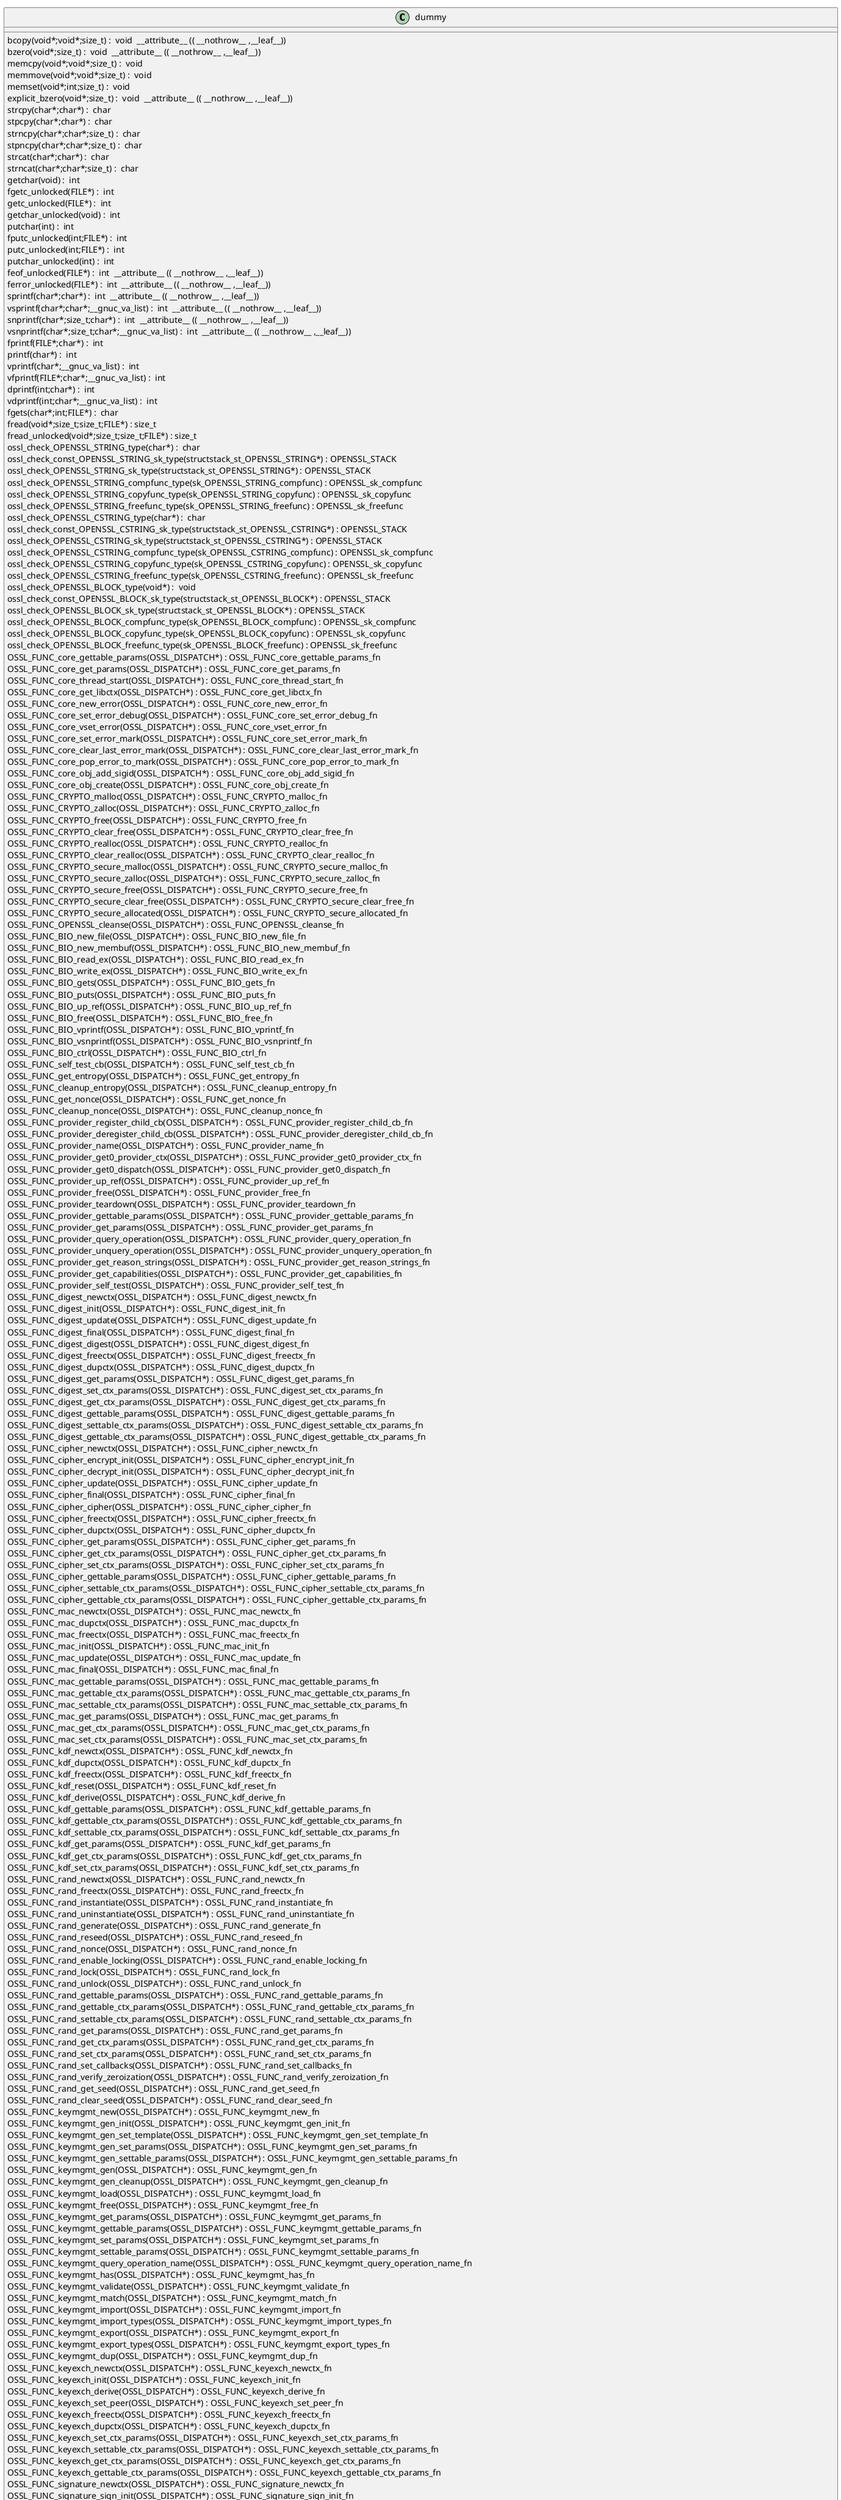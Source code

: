 @startuml
!pragma layout smetana
class dummy {
bcopy(void*;void*;size_t) :  void  __attribute__ (( __nothrow__ ,__leaf__)) [[[./../../../.././qc/providers/implementations/rands/crngt.c.html#298]]]
bzero(void*;size_t) :  void  __attribute__ (( __nothrow__ ,__leaf__)) [[[./../../../.././qc/providers/implementations/rands/crngt.c.html#305]]]
memcpy(void*;void*;size_t) :  void  [[[./../../../.././qc/providers/implementations/rands/crngt.c.html#346]]]
memmove(void*;void*;size_t) :  void  [[[./../../../.././qc/providers/implementations/rands/crngt.c.html#354]]]
memset(void*;int;size_t) :  void  [[[./../../../.././qc/providers/implementations/rands/crngt.c.html#361]]]
explicit_bzero(void*;size_t) :  void  __attribute__ (( __nothrow__ ,__leaf__)) [[[./../../../.././qc/providers/implementations/rands/crngt.c.html#374]]]
strcpy(char*;char*) :  char  [[[./../../../.././qc/providers/implementations/rands/crngt.c.html#381]]]
stpcpy(char*;char*) :  char  [[[./../../../.././qc/providers/implementations/rands/crngt.c.html#388]]]
strncpy(char*;char*;size_t) :  char  [[[./../../../.././qc/providers/implementations/rands/crngt.c.html#396]]]
stpncpy(char*;char*;size_t) :  char  [[[./../../../.././qc/providers/implementations/rands/crngt.c.html#406]]]
strcat(char*;char*) :  char  [[[./../../../.././qc/providers/implementations/rands/crngt.c.html#413]]]
strncat(char*;char*;size_t) :  char  [[[./../../../.././qc/providers/implementations/rands/crngt.c.html#420]]]
getchar(void) :  int  [[[./../../../.././qc/providers/implementations/rands/crngt.c.html#1164]]]
fgetc_unlocked(FILE*) :  int  [[[./../../../.././qc/providers/implementations/rands/crngt.c.html#1173]]]
getc_unlocked(FILE*) :  int  [[[./../../../.././qc/providers/implementations/rands/crngt.c.html#1183]]]
getchar_unlocked(void) :  int  [[[./../../../.././qc/providers/implementations/rands/crngt.c.html#1190]]]
putchar(int) :  int  [[[./../../../.././qc/providers/implementations/rands/crngt.c.html#1199]]]
fputc_unlocked(int;FILE*) :  int  [[[./../../../.././qc/providers/implementations/rands/crngt.c.html#1208]]]
putc_unlocked(int;FILE*) :  int  [[[./../../../.././qc/providers/implementations/rands/crngt.c.html#1218]]]
putchar_unlocked(int) :  int  [[[./../../../.././qc/providers/implementations/rands/crngt.c.html#1225]]]
feof_unlocked(FILE*) :  int  __attribute__ (( __nothrow__ ,__leaf__)) [[[./../../../.././qc/providers/implementations/rands/crngt.c.html#1231]]]
ferror_unlocked(FILE*) :  int  __attribute__ (( __nothrow__ ,__leaf__)) [[[./../../../.././qc/providers/implementations/rands/crngt.c.html#1238]]]
sprintf(char*;char*) :  int  __attribute__ (( __nothrow__ ,__leaf__)) [[[./../../../.././qc/providers/implementations/rands/crngt.c.html#1257]]]
vsprintf(char*;char*;__gnuc_va_list) :  int  __attribute__ (( __nothrow__ ,__leaf__)) [[[./../../../.././qc/providers/implementations/rands/crngt.c.html#1270]]]
snprintf(char*;size_t;char*) :  int  __attribute__ (( __nothrow__ ,__leaf__)) [[[./../../../.././qc/providers/implementations/rands/crngt.c.html#1289]]]
vsnprintf(char*;size_t;char*;__gnuc_va_list) :  int  __attribute__ (( __nothrow__ ,__leaf__)) [[[./../../../.././qc/providers/implementations/rands/crngt.c.html#1303]]]
fprintf(FILE*;char*) :  int  [[[./../../../.././qc/providers/implementations/rands/crngt.c.html#1324]]]
printf(char*) :  int  [[[./../../../.././qc/providers/implementations/rands/crngt.c.html#1331]]]
vprintf(char*;__gnuc_va_list) :  int  [[[./../../../.././qc/providers/implementations/rands/crngt.c.html#1343]]]
vfprintf(FILE*;char*;__gnuc_va_list) :  int  [[[./../../../.././qc/providers/implementations/rands/crngt.c.html#1353]]]
dprintf(int;char*) :  int  [[[./../../../.././qc/providers/implementations/rands/crngt.c.html#1368]]]
vdprintf(int;char*;__gnuc_va_list) :  int  [[[./../../../.././qc/providers/implementations/rands/crngt.c.html#1379]]]
fgets(char*;int;FILE*) :  char  [[[./../../../.././qc/providers/implementations/rands/crngt.c.html#1398]]]
fread(void*;size_t;size_t;FILE*) : size_t [[[./../../../.././qc/providers/implementations/rands/crngt.c.html#1424]]]
fread_unlocked(void*;size_t;size_t;FILE*) : size_t [[[./../../../.././qc/providers/implementations/rands/crngt.c.html#1451]]]
ossl_check_OPENSSL_STRING_type(char*) :  char  [[[./../../../.././qc/providers/implementations/rands/crngt.c.html#1731]]]
ossl_check_const_OPENSSL_STRING_sk_type(structstack_st_OPENSSL_STRING*) : OPENSSL_STACK [[[./../../../.././qc/providers/implementations/rands/crngt.c.html#1731]]]
ossl_check_OPENSSL_STRING_sk_type(structstack_st_OPENSSL_STRING*) : OPENSSL_STACK [[[./../../../.././qc/providers/implementations/rands/crngt.c.html#1731]]]
ossl_check_OPENSSL_STRING_compfunc_type(sk_OPENSSL_STRING_compfunc) : OPENSSL_sk_compfunc [[[./../../../.././qc/providers/implementations/rands/crngt.c.html#1731]]]
ossl_check_OPENSSL_STRING_copyfunc_type(sk_OPENSSL_STRING_copyfunc) : OPENSSL_sk_copyfunc [[[./../../../.././qc/providers/implementations/rands/crngt.c.html#1731]]]
ossl_check_OPENSSL_STRING_freefunc_type(sk_OPENSSL_STRING_freefunc) : OPENSSL_sk_freefunc [[[./../../../.././qc/providers/implementations/rands/crngt.c.html#1731]]]
ossl_check_OPENSSL_CSTRING_type(char*) :  char  [[[./../../../.././qc/providers/implementations/rands/crngt.c.html#1733]]]
ossl_check_const_OPENSSL_CSTRING_sk_type(structstack_st_OPENSSL_CSTRING*) : OPENSSL_STACK [[[./../../../.././qc/providers/implementations/rands/crngt.c.html#1733]]]
ossl_check_OPENSSL_CSTRING_sk_type(structstack_st_OPENSSL_CSTRING*) : OPENSSL_STACK [[[./../../../.././qc/providers/implementations/rands/crngt.c.html#1733]]]
ossl_check_OPENSSL_CSTRING_compfunc_type(sk_OPENSSL_CSTRING_compfunc) : OPENSSL_sk_compfunc [[[./../../../.././qc/providers/implementations/rands/crngt.c.html#1733]]]
ossl_check_OPENSSL_CSTRING_copyfunc_type(sk_OPENSSL_CSTRING_copyfunc) : OPENSSL_sk_copyfunc [[[./../../../.././qc/providers/implementations/rands/crngt.c.html#1733]]]
ossl_check_OPENSSL_CSTRING_freefunc_type(sk_OPENSSL_CSTRING_freefunc) : OPENSSL_sk_freefunc [[[./../../../.././qc/providers/implementations/rands/crngt.c.html#1733]]]
ossl_check_OPENSSL_BLOCK_type(void*) :  void  [[[./../../../.././qc/providers/implementations/rands/crngt.c.html#1736]]]
ossl_check_const_OPENSSL_BLOCK_sk_type(structstack_st_OPENSSL_BLOCK*) : OPENSSL_STACK [[[./../../../.././qc/providers/implementations/rands/crngt.c.html#1736]]]
ossl_check_OPENSSL_BLOCK_sk_type(structstack_st_OPENSSL_BLOCK*) : OPENSSL_STACK [[[./../../../.././qc/providers/implementations/rands/crngt.c.html#1736]]]
ossl_check_OPENSSL_BLOCK_compfunc_type(sk_OPENSSL_BLOCK_compfunc) : OPENSSL_sk_compfunc [[[./../../../.././qc/providers/implementations/rands/crngt.c.html#1736]]]
ossl_check_OPENSSL_BLOCK_copyfunc_type(sk_OPENSSL_BLOCK_copyfunc) : OPENSSL_sk_copyfunc [[[./../../../.././qc/providers/implementations/rands/crngt.c.html#1736]]]
ossl_check_OPENSSL_BLOCK_freefunc_type(sk_OPENSSL_BLOCK_freefunc) : OPENSSL_sk_freefunc [[[./../../../.././qc/providers/implementations/rands/crngt.c.html#1736]]]
OSSL_FUNC_core_gettable_params(OSSL_DISPATCH*) : OSSL_FUNC_core_gettable_params_fn [[[./../../../.././qc/providers/implementations/rands/crngt.c.html#2019]]]
OSSL_FUNC_core_get_params(OSSL_DISPATCH*) : OSSL_FUNC_core_get_params_fn [[[./../../../.././qc/providers/implementations/rands/crngt.c.html#2022]]]
OSSL_FUNC_core_thread_start(OSSL_DISPATCH*) : OSSL_FUNC_core_thread_start_fn [[[./../../../.././qc/providers/implementations/rands/crngt.c.html#2025]]]
OSSL_FUNC_core_get_libctx(OSSL_DISPATCH*) : OSSL_FUNC_core_get_libctx_fn [[[./../../../.././qc/providers/implementations/rands/crngt.c.html#2029]]]
OSSL_FUNC_core_new_error(OSSL_DISPATCH*) : OSSL_FUNC_core_new_error_fn [[[./../../../.././qc/providers/implementations/rands/crngt.c.html#2032]]]
OSSL_FUNC_core_set_error_debug(OSSL_DISPATCH*) : OSSL_FUNC_core_set_error_debug_fn [[[./../../../.././qc/providers/implementations/rands/crngt.c.html#2034]]]
OSSL_FUNC_core_vset_error(OSSL_DISPATCH*) : OSSL_FUNC_core_vset_error_fn [[[./../../../.././qc/providers/implementations/rands/crngt.c.html#2038]]]
OSSL_FUNC_core_set_error_mark(OSSL_DISPATCH*) : OSSL_FUNC_core_set_error_mark_fn [[[./../../../.././qc/providers/implementations/rands/crngt.c.html#2042]]]
OSSL_FUNC_core_clear_last_error_mark(OSSL_DISPATCH*) : OSSL_FUNC_core_clear_last_error_mark_fn [[[./../../../.././qc/providers/implementations/rands/crngt.c.html#2044]]]
OSSL_FUNC_core_pop_error_to_mark(OSSL_DISPATCH*) : OSSL_FUNC_core_pop_error_to_mark_fn [[[./../../../.././qc/providers/implementations/rands/crngt.c.html#2047]]]
OSSL_FUNC_core_obj_add_sigid(OSSL_DISPATCH*) : OSSL_FUNC_core_obj_add_sigid_fn [[[./../../../.././qc/providers/implementations/rands/crngt.c.html#2055]]]
OSSL_FUNC_core_obj_create(OSSL_DISPATCH*) : OSSL_FUNC_core_obj_create_fn [[[./../../../.././qc/providers/implementations/rands/crngt.c.html#2058]]]
OSSL_FUNC_CRYPTO_malloc(OSSL_DISPATCH*) : OSSL_FUNC_CRYPTO_malloc_fn [[[./../../../.././qc/providers/implementations/rands/crngt.c.html#2064]]]
OSSL_FUNC_CRYPTO_zalloc(OSSL_DISPATCH*) : OSSL_FUNC_CRYPTO_zalloc_fn [[[./../../../.././qc/providers/implementations/rands/crngt.c.html#2067]]]
OSSL_FUNC_CRYPTO_free(OSSL_DISPATCH*) : OSSL_FUNC_CRYPTO_free_fn [[[./../../../.././qc/providers/implementations/rands/crngt.c.html#2070]]]
OSSL_FUNC_CRYPTO_clear_free(OSSL_DISPATCH*) : OSSL_FUNC_CRYPTO_clear_free_fn [[[./../../../.././qc/providers/implementations/rands/crngt.c.html#2073]]]
OSSL_FUNC_CRYPTO_realloc(OSSL_DISPATCH*) : OSSL_FUNC_CRYPTO_realloc_fn [[[./../../../.././qc/providers/implementations/rands/crngt.c.html#2076]]]
OSSL_FUNC_CRYPTO_clear_realloc(OSSL_DISPATCH*) : OSSL_FUNC_CRYPTO_clear_realloc_fn [[[./../../../.././qc/providers/implementations/rands/crngt.c.html#2079]]]
OSSL_FUNC_CRYPTO_secure_malloc(OSSL_DISPATCH*) : OSSL_FUNC_CRYPTO_secure_malloc_fn [[[./../../../.././qc/providers/implementations/rands/crngt.c.html#2083]]]
OSSL_FUNC_CRYPTO_secure_zalloc(OSSL_DISPATCH*) : OSSL_FUNC_CRYPTO_secure_zalloc_fn [[[./../../../.././qc/providers/implementations/rands/crngt.c.html#2086]]]
OSSL_FUNC_CRYPTO_secure_free(OSSL_DISPATCH*) : OSSL_FUNC_CRYPTO_secure_free_fn [[[./../../../.././qc/providers/implementations/rands/crngt.c.html#2089]]]
OSSL_FUNC_CRYPTO_secure_clear_free(OSSL_DISPATCH*) : OSSL_FUNC_CRYPTO_secure_clear_free_fn [[[./../../../.././qc/providers/implementations/rands/crngt.c.html#2092]]]
OSSL_FUNC_CRYPTO_secure_allocated(OSSL_DISPATCH*) : OSSL_FUNC_CRYPTO_secure_allocated_fn [[[./../../../.././qc/providers/implementations/rands/crngt.c.html#2096]]]
OSSL_FUNC_OPENSSL_cleanse(OSSL_DISPATCH*) : OSSL_FUNC_OPENSSL_cleanse_fn [[[./../../../.././qc/providers/implementations/rands/crngt.c.html#2099]]]
OSSL_FUNC_BIO_new_file(OSSL_DISPATCH*) : OSSL_FUNC_BIO_new_file_fn [[[./../../../.././qc/providers/implementations/rands/crngt.c.html#2101]]]
OSSL_FUNC_BIO_new_membuf(OSSL_DISPATCH*) : OSSL_FUNC_BIO_new_membuf_fn [[[./../../../.././qc/providers/implementations/rands/crngt.c.html#2103]]]
OSSL_FUNC_BIO_read_ex(OSSL_DISPATCH*) : OSSL_FUNC_BIO_read_ex_fn [[[./../../../.././qc/providers/implementations/rands/crngt.c.html#2104]]]
OSSL_FUNC_BIO_write_ex(OSSL_DISPATCH*) : OSSL_FUNC_BIO_write_ex_fn [[[./../../../.././qc/providers/implementations/rands/crngt.c.html#2106]]]
OSSL_FUNC_BIO_gets(OSSL_DISPATCH*) : OSSL_FUNC_BIO_gets_fn [[[./../../../.././qc/providers/implementations/rands/crngt.c.html#2108]]]
OSSL_FUNC_BIO_puts(OSSL_DISPATCH*) : OSSL_FUNC_BIO_puts_fn [[[./../../../.././qc/providers/implementations/rands/crngt.c.html#2109]]]
OSSL_FUNC_BIO_up_ref(OSSL_DISPATCH*) : OSSL_FUNC_BIO_up_ref_fn [[[./../../../.././qc/providers/implementations/rands/crngt.c.html#2110]]]
OSSL_FUNC_BIO_free(OSSL_DISPATCH*) : OSSL_FUNC_BIO_free_fn [[[./../../../.././qc/providers/implementations/rands/crngt.c.html#2111]]]
OSSL_FUNC_BIO_vprintf(OSSL_DISPATCH*) : OSSL_FUNC_BIO_vprintf_fn [[[./../../../.././qc/providers/implementations/rands/crngt.c.html#2112]]]
OSSL_FUNC_BIO_vsnprintf(OSSL_DISPATCH*) : OSSL_FUNC_BIO_vsnprintf_fn [[[./../../../.././qc/providers/implementations/rands/crngt.c.html#2114]]]
OSSL_FUNC_BIO_ctrl(OSSL_DISPATCH*) : OSSL_FUNC_BIO_ctrl_fn [[[./../../../.././qc/providers/implementations/rands/crngt.c.html#2116]]]
OSSL_FUNC_self_test_cb(OSSL_DISPATCH*) : OSSL_FUNC_self_test_cb_fn [[[./../../../.././qc/providers/implementations/rands/crngt.c.html#2120]]]
OSSL_FUNC_get_entropy(OSSL_DISPATCH*) : OSSL_FUNC_get_entropy_fn [[[./../../../.././qc/providers/implementations/rands/crngt.c.html#2128]]]
OSSL_FUNC_cleanup_entropy(OSSL_DISPATCH*) : OSSL_FUNC_cleanup_entropy_fn [[[./../../../.././qc/providers/implementations/rands/crngt.c.html#2131]]]
OSSL_FUNC_get_nonce(OSSL_DISPATCH*) : OSSL_FUNC_get_nonce_fn [[[./../../../.././qc/providers/implementations/rands/crngt.c.html#2133]]]
OSSL_FUNC_cleanup_nonce(OSSL_DISPATCH*) : OSSL_FUNC_cleanup_nonce_fn [[[./../../../.././qc/providers/implementations/rands/crngt.c.html#2137]]]
OSSL_FUNC_provider_register_child_cb(OSSL_DISPATCH*) : OSSL_FUNC_provider_register_child_cb_fn [[[./../../../.././qc/providers/implementations/rands/crngt.c.html#2139]]]
OSSL_FUNC_provider_deregister_child_cb(OSSL_DISPATCH*) : OSSL_FUNC_provider_deregister_child_cb_fn [[[./../../../.././qc/providers/implementations/rands/crngt.c.html#2145]]]
OSSL_FUNC_provider_name(OSSL_DISPATCH*) : OSSL_FUNC_provider_name_fn [[[./../../../.././qc/providers/implementations/rands/crngt.c.html#2147]]]
OSSL_FUNC_provider_get0_provider_ctx(OSSL_DISPATCH*) : OSSL_FUNC_provider_get0_provider_ctx_fn [[[./../../../.././qc/providers/implementations/rands/crngt.c.html#2149]]]
OSSL_FUNC_provider_get0_dispatch(OSSL_DISPATCH*) : OSSL_FUNC_provider_get0_dispatch_fn [[[./../../../.././qc/providers/implementations/rands/crngt.c.html#2151]]]
OSSL_FUNC_provider_up_ref(OSSL_DISPATCH*) : OSSL_FUNC_provider_up_ref_fn [[[./../../../.././qc/providers/implementations/rands/crngt.c.html#2153]]]
OSSL_FUNC_provider_free(OSSL_DISPATCH*) : OSSL_FUNC_provider_free_fn [[[./../../../.././qc/providers/implementations/rands/crngt.c.html#2155]]]
OSSL_FUNC_provider_teardown(OSSL_DISPATCH*) : OSSL_FUNC_provider_teardown_fn [[[./../../../.././qc/providers/implementations/rands/crngt.c.html#2160]]]
OSSL_FUNC_provider_gettable_params(OSSL_DISPATCH*) : OSSL_FUNC_provider_gettable_params_fn [[[./../../../.././qc/providers/implementations/rands/crngt.c.html#2162]]]
OSSL_FUNC_provider_get_params(OSSL_DISPATCH*) : OSSL_FUNC_provider_get_params_fn [[[./../../../.././qc/providers/implementations/rands/crngt.c.html#2165]]]
OSSL_FUNC_provider_query_operation(OSSL_DISPATCH*) : OSSL_FUNC_provider_query_operation_fn [[[./../../../.././qc/providers/implementations/rands/crngt.c.html#2168]]]
OSSL_FUNC_provider_unquery_operation(OSSL_DISPATCH*) : OSSL_FUNC_provider_unquery_operation_fn [[[./../../../.././qc/providers/implementations/rands/crngt.c.html#2171]]]
OSSL_FUNC_provider_get_reason_strings(OSSL_DISPATCH*) : OSSL_FUNC_provider_get_reason_strings_fn [[[./../../../.././qc/providers/implementations/rands/crngt.c.html#2174]]]
OSSL_FUNC_provider_get_capabilities(OSSL_DISPATCH*) : OSSL_FUNC_provider_get_capabilities_fn [[[./../../../.././qc/providers/implementations/rands/crngt.c.html#2177]]]
OSSL_FUNC_provider_self_test(OSSL_DISPATCH*) : OSSL_FUNC_provider_self_test_fn [[[./../../../.././qc/providers/implementations/rands/crngt.c.html#2180]]]
OSSL_FUNC_digest_newctx(OSSL_DISPATCH*) : OSSL_FUNC_digest_newctx_fn [[[./../../../.././qc/providers/implementations/rands/crngt.c.html#2182]]]
OSSL_FUNC_digest_init(OSSL_DISPATCH*) : OSSL_FUNC_digest_init_fn [[[./../../../.././qc/providers/implementations/rands/crngt.c.html#2183]]]
OSSL_FUNC_digest_update(OSSL_DISPATCH*) : OSSL_FUNC_digest_update_fn [[[./../../../.././qc/providers/implementations/rands/crngt.c.html#2184]]]
OSSL_FUNC_digest_final(OSSL_DISPATCH*) : OSSL_FUNC_digest_final_fn [[[./../../../.././qc/providers/implementations/rands/crngt.c.html#2186]]]
OSSL_FUNC_digest_digest(OSSL_DISPATCH*) : OSSL_FUNC_digest_digest_fn [[[./../../../.././qc/providers/implementations/rands/crngt.c.html#2189]]]
OSSL_FUNC_digest_freectx(OSSL_DISPATCH*) : OSSL_FUNC_digest_freectx_fn [[[./../../../.././qc/providers/implementations/rands/crngt.c.html#2193]]]
OSSL_FUNC_digest_dupctx(OSSL_DISPATCH*) : OSSL_FUNC_digest_dupctx_fn [[[./../../../.././qc/providers/implementations/rands/crngt.c.html#2194]]]
OSSL_FUNC_digest_get_params(OSSL_DISPATCH*) : OSSL_FUNC_digest_get_params_fn [[[./../../../.././qc/providers/implementations/rands/crngt.c.html#2196]]]
OSSL_FUNC_digest_set_ctx_params(OSSL_DISPATCH*) : OSSL_FUNC_digest_set_ctx_params_fn [[[./../../../.././qc/providers/implementations/rands/crngt.c.html#2197]]]
OSSL_FUNC_digest_get_ctx_params(OSSL_DISPATCH*) : OSSL_FUNC_digest_get_ctx_params_fn [[[./../../../.././qc/providers/implementations/rands/crngt.c.html#2199]]]
OSSL_FUNC_digest_gettable_params(OSSL_DISPATCH*) : OSSL_FUNC_digest_gettable_params_fn [[[./../../../.././qc/providers/implementations/rands/crngt.c.html#2201]]]
OSSL_FUNC_digest_settable_ctx_params(OSSL_DISPATCH*) : OSSL_FUNC_digest_settable_ctx_params_fn [[[./../../../.././qc/providers/implementations/rands/crngt.c.html#2203]]]
OSSL_FUNC_digest_gettable_ctx_params(OSSL_DISPATCH*) : OSSL_FUNC_digest_gettable_ctx_params_fn [[[./../../../.././qc/providers/implementations/rands/crngt.c.html#2205]]]
OSSL_FUNC_cipher_newctx(OSSL_DISPATCH*) : OSSL_FUNC_cipher_newctx_fn [[[./../../../.././qc/providers/implementations/rands/crngt.c.html#2207]]]
OSSL_FUNC_cipher_encrypt_init(OSSL_DISPATCH*) : OSSL_FUNC_cipher_encrypt_init_fn [[[./../../../.././qc/providers/implementations/rands/crngt.c.html#2208]]]
OSSL_FUNC_cipher_decrypt_init(OSSL_DISPATCH*) : OSSL_FUNC_cipher_decrypt_init_fn [[[./../../../.././qc/providers/implementations/rands/crngt.c.html#2214]]]
OSSL_FUNC_cipher_update(OSSL_DISPATCH*) : OSSL_FUNC_cipher_update_fn [[[./../../../.././qc/providers/implementations/rands/crngt.c.html#2220]]]
OSSL_FUNC_cipher_final(OSSL_DISPATCH*) : OSSL_FUNC_cipher_final_fn [[[./../../../.././qc/providers/implementations/rands/crngt.c.html#2224]]]
OSSL_FUNC_cipher_cipher(OSSL_DISPATCH*) : OSSL_FUNC_cipher_cipher_fn [[[./../../../.././qc/providers/implementations/rands/crngt.c.html#2227]]]
OSSL_FUNC_cipher_freectx(OSSL_DISPATCH*) : OSSL_FUNC_cipher_freectx_fn [[[./../../../.././qc/providers/implementations/rands/crngt.c.html#2231]]]
OSSL_FUNC_cipher_dupctx(OSSL_DISPATCH*) : OSSL_FUNC_cipher_dupctx_fn [[[./../../../.././qc/providers/implementations/rands/crngt.c.html#2232]]]
OSSL_FUNC_cipher_get_params(OSSL_DISPATCH*) : OSSL_FUNC_cipher_get_params_fn [[[./../../../.././qc/providers/implementations/rands/crngt.c.html#2233]]]
OSSL_FUNC_cipher_get_ctx_params(OSSL_DISPATCH*) : OSSL_FUNC_cipher_get_ctx_params_fn [[[./../../../.././qc/providers/implementations/rands/crngt.c.html#2234]]]
OSSL_FUNC_cipher_set_ctx_params(OSSL_DISPATCH*) : OSSL_FUNC_cipher_set_ctx_params_fn [[[./../../../.././qc/providers/implementations/rands/crngt.c.html#2236]]]
OSSL_FUNC_cipher_gettable_params(OSSL_DISPATCH*) : OSSL_FUNC_cipher_gettable_params_fn [[[./../../../.././qc/providers/implementations/rands/crngt.c.html#2238]]]
OSSL_FUNC_cipher_settable_ctx_params(OSSL_DISPATCH*) : OSSL_FUNC_cipher_settable_ctx_params_fn [[[./../../../.././qc/providers/implementations/rands/crngt.c.html#2240]]]
OSSL_FUNC_cipher_gettable_ctx_params(OSSL_DISPATCH*) : OSSL_FUNC_cipher_gettable_ctx_params_fn [[[./../../../.././qc/providers/implementations/rands/crngt.c.html#2242]]]
OSSL_FUNC_mac_newctx(OSSL_DISPATCH*) : OSSL_FUNC_mac_newctx_fn [[[./../../../.././qc/providers/implementations/rands/crngt.c.html#2244]]]
OSSL_FUNC_mac_dupctx(OSSL_DISPATCH*) : OSSL_FUNC_mac_dupctx_fn [[[./../../../.././qc/providers/implementations/rands/crngt.c.html#2245]]]
OSSL_FUNC_mac_freectx(OSSL_DISPATCH*) : OSSL_FUNC_mac_freectx_fn [[[./../../../.././qc/providers/implementations/rands/crngt.c.html#2246]]]
OSSL_FUNC_mac_init(OSSL_DISPATCH*) : OSSL_FUNC_mac_init_fn [[[./../../../.././qc/providers/implementations/rands/crngt.c.html#2247]]]
OSSL_FUNC_mac_update(OSSL_DISPATCH*) : OSSL_FUNC_mac_update_fn [[[./../../../.././qc/providers/implementations/rands/crngt.c.html#2249]]]
OSSL_FUNC_mac_final(OSSL_DISPATCH*) : OSSL_FUNC_mac_final_fn [[[./../../../.././qc/providers/implementations/rands/crngt.c.html#2251]]]
OSSL_FUNC_mac_gettable_params(OSSL_DISPATCH*) : OSSL_FUNC_mac_gettable_params_fn [[[./../../../.././qc/providers/implementations/rands/crngt.c.html#2254]]]
OSSL_FUNC_mac_gettable_ctx_params(OSSL_DISPATCH*) : OSSL_FUNC_mac_gettable_ctx_params_fn [[[./../../../.././qc/providers/implementations/rands/crngt.c.html#2255]]]
OSSL_FUNC_mac_settable_ctx_params(OSSL_DISPATCH*) : OSSL_FUNC_mac_settable_ctx_params_fn [[[./../../../.././qc/providers/implementations/rands/crngt.c.html#2257]]]
OSSL_FUNC_mac_get_params(OSSL_DISPATCH*) : OSSL_FUNC_mac_get_params_fn [[[./../../../.././qc/providers/implementations/rands/crngt.c.html#2259]]]
OSSL_FUNC_mac_get_ctx_params(OSSL_DISPATCH*) : OSSL_FUNC_mac_get_ctx_params_fn [[[./../../../.././qc/providers/implementations/rands/crngt.c.html#2260]]]
OSSL_FUNC_mac_set_ctx_params(OSSL_DISPATCH*) : OSSL_FUNC_mac_set_ctx_params_fn [[[./../../../.././qc/providers/implementations/rands/crngt.c.html#2262]]]
OSSL_FUNC_kdf_newctx(OSSL_DISPATCH*) : OSSL_FUNC_kdf_newctx_fn [[[./../../../.././qc/providers/implementations/rands/crngt.c.html#2264]]]
OSSL_FUNC_kdf_dupctx(OSSL_DISPATCH*) : OSSL_FUNC_kdf_dupctx_fn [[[./../../../.././qc/providers/implementations/rands/crngt.c.html#2265]]]
OSSL_FUNC_kdf_freectx(OSSL_DISPATCH*) : OSSL_FUNC_kdf_freectx_fn [[[./../../../.././qc/providers/implementations/rands/crngt.c.html#2266]]]
OSSL_FUNC_kdf_reset(OSSL_DISPATCH*) : OSSL_FUNC_kdf_reset_fn [[[./../../../.././qc/providers/implementations/rands/crngt.c.html#2267]]]
OSSL_FUNC_kdf_derive(OSSL_DISPATCH*) : OSSL_FUNC_kdf_derive_fn [[[./../../../.././qc/providers/implementations/rands/crngt.c.html#2268]]]
OSSL_FUNC_kdf_gettable_params(OSSL_DISPATCH*) : OSSL_FUNC_kdf_gettable_params_fn [[[./../../../.././qc/providers/implementations/rands/crngt.c.html#2270]]]
OSSL_FUNC_kdf_gettable_ctx_params(OSSL_DISPATCH*) : OSSL_FUNC_kdf_gettable_ctx_params_fn [[[./../../../.././qc/providers/implementations/rands/crngt.c.html#2271]]]
OSSL_FUNC_kdf_settable_ctx_params(OSSL_DISPATCH*) : OSSL_FUNC_kdf_settable_ctx_params_fn [[[./../../../.././qc/providers/implementations/rands/crngt.c.html#2273]]]
OSSL_FUNC_kdf_get_params(OSSL_DISPATCH*) : OSSL_FUNC_kdf_get_params_fn [[[./../../../.././qc/providers/implementations/rands/crngt.c.html#2275]]]
OSSL_FUNC_kdf_get_ctx_params(OSSL_DISPATCH*) : OSSL_FUNC_kdf_get_ctx_params_fn [[[./../../../.././qc/providers/implementations/rands/crngt.c.html#2276]]]
OSSL_FUNC_kdf_set_ctx_params(OSSL_DISPATCH*) : OSSL_FUNC_kdf_set_ctx_params_fn [[[./../../../.././qc/providers/implementations/rands/crngt.c.html#2278]]]
OSSL_FUNC_rand_newctx(OSSL_DISPATCH*) : OSSL_FUNC_rand_newctx_fn [[[./../../../.././qc/providers/implementations/rands/crngt.c.html#2280]]]
OSSL_FUNC_rand_freectx(OSSL_DISPATCH*) : OSSL_FUNC_rand_freectx_fn [[[./../../../.././qc/providers/implementations/rands/crngt.c.html#2283]]]
OSSL_FUNC_rand_instantiate(OSSL_DISPATCH*) : OSSL_FUNC_rand_instantiate_fn [[[./../../../.././qc/providers/implementations/rands/crngt.c.html#2284]]]
OSSL_FUNC_rand_uninstantiate(OSSL_DISPATCH*) : OSSL_FUNC_rand_uninstantiate_fn [[[./../../../.././qc/providers/implementations/rands/crngt.c.html#2289]]]
OSSL_FUNC_rand_generate(OSSL_DISPATCH*) : OSSL_FUNC_rand_generate_fn [[[./../../../.././qc/providers/implementations/rands/crngt.c.html#2290]]]
OSSL_FUNC_rand_reseed(OSSL_DISPATCH*) : OSSL_FUNC_rand_reseed_fn [[[./../../../.././qc/providers/implementations/rands/crngt.c.html#2294]]]
OSSL_FUNC_rand_nonce(OSSL_DISPATCH*) : OSSL_FUNC_rand_nonce_fn [[[./../../../.././qc/providers/implementations/rands/crngt.c.html#2298]]]
OSSL_FUNC_rand_enable_locking(OSSL_DISPATCH*) : OSSL_FUNC_rand_enable_locking_fn [[[./../../../.././qc/providers/implementations/rands/crngt.c.html#2301]]]
OSSL_FUNC_rand_lock(OSSL_DISPATCH*) : OSSL_FUNC_rand_lock_fn [[[./../../../.././qc/providers/implementations/rands/crngt.c.html#2302]]]
OSSL_FUNC_rand_unlock(OSSL_DISPATCH*) : OSSL_FUNC_rand_unlock_fn [[[./../../../.././qc/providers/implementations/rands/crngt.c.html#2303]]]
OSSL_FUNC_rand_gettable_params(OSSL_DISPATCH*) : OSSL_FUNC_rand_gettable_params_fn [[[./../../../.././qc/providers/implementations/rands/crngt.c.html#2304]]]
OSSL_FUNC_rand_gettable_ctx_params(OSSL_DISPATCH*) : OSSL_FUNC_rand_gettable_ctx_params_fn [[[./../../../.././qc/providers/implementations/rands/crngt.c.html#2305]]]
OSSL_FUNC_rand_settable_ctx_params(OSSL_DISPATCH*) : OSSL_FUNC_rand_settable_ctx_params_fn [[[./../../../.././qc/providers/implementations/rands/crngt.c.html#2307]]]
OSSL_FUNC_rand_get_params(OSSL_DISPATCH*) : OSSL_FUNC_rand_get_params_fn [[[./../../../.././qc/providers/implementations/rands/crngt.c.html#2309]]]
OSSL_FUNC_rand_get_ctx_params(OSSL_DISPATCH*) : OSSL_FUNC_rand_get_ctx_params_fn [[[./../../../.././qc/providers/implementations/rands/crngt.c.html#2310]]]
OSSL_FUNC_rand_set_ctx_params(OSSL_DISPATCH*) : OSSL_FUNC_rand_set_ctx_params_fn [[[./../../../.././qc/providers/implementations/rands/crngt.c.html#2312]]]
OSSL_FUNC_rand_set_callbacks(OSSL_DISPATCH*) : OSSL_FUNC_rand_set_callbacks_fn [[[./../../../.././qc/providers/implementations/rands/crngt.c.html#2314]]]
OSSL_FUNC_rand_verify_zeroization(OSSL_DISPATCH*) : OSSL_FUNC_rand_verify_zeroization_fn [[[./../../../.././qc/providers/implementations/rands/crngt.c.html#2319]]]
OSSL_FUNC_rand_get_seed(OSSL_DISPATCH*) : OSSL_FUNC_rand_get_seed_fn [[[./../../../.././qc/providers/implementations/rands/crngt.c.html#2321]]]
OSSL_FUNC_rand_clear_seed(OSSL_DISPATCH*) : OSSL_FUNC_rand_clear_seed_fn [[[./../../../.././qc/providers/implementations/rands/crngt.c.html#2326]]]
OSSL_FUNC_keymgmt_new(OSSL_DISPATCH*) : OSSL_FUNC_keymgmt_new_fn [[[./../../../.././qc/providers/implementations/rands/crngt.c.html#2328]]]
OSSL_FUNC_keymgmt_gen_init(OSSL_DISPATCH*) : OSSL_FUNC_keymgmt_gen_init_fn [[[./../../../.././qc/providers/implementations/rands/crngt.c.html#2330]]]
OSSL_FUNC_keymgmt_gen_set_template(OSSL_DISPATCH*) : OSSL_FUNC_keymgmt_gen_set_template_fn [[[./../../../.././qc/providers/implementations/rands/crngt.c.html#2332]]]
OSSL_FUNC_keymgmt_gen_set_params(OSSL_DISPATCH*) : OSSL_FUNC_keymgmt_gen_set_params_fn [[[./../../../.././qc/providers/implementations/rands/crngt.c.html#2334]]]
OSSL_FUNC_keymgmt_gen_settable_params(OSSL_DISPATCH*) : OSSL_FUNC_keymgmt_gen_settable_params_fn [[[./../../../.././qc/providers/implementations/rands/crngt.c.html#2336]]]
OSSL_FUNC_keymgmt_gen(OSSL_DISPATCH*) : OSSL_FUNC_keymgmt_gen_fn [[[./../../../.././qc/providers/implementations/rands/crngt.c.html#2339]]]
OSSL_FUNC_keymgmt_gen_cleanup(OSSL_DISPATCH*) : OSSL_FUNC_keymgmt_gen_cleanup_fn [[[./../../../.././qc/providers/implementations/rands/crngt.c.html#2341]]]
OSSL_FUNC_keymgmt_load(OSSL_DISPATCH*) : OSSL_FUNC_keymgmt_load_fn [[[./../../../.././qc/providers/implementations/rands/crngt.c.html#2345]]]
OSSL_FUNC_keymgmt_free(OSSL_DISPATCH*) : OSSL_FUNC_keymgmt_free_fn [[[./../../../.././qc/providers/implementations/rands/crngt.c.html#2350]]]
OSSL_FUNC_keymgmt_get_params(OSSL_DISPATCH*) : OSSL_FUNC_keymgmt_get_params_fn [[[./../../../.././qc/providers/implementations/rands/crngt.c.html#2355]]]
OSSL_FUNC_keymgmt_gettable_params(OSSL_DISPATCH*) : OSSL_FUNC_keymgmt_gettable_params_fn [[[./../../../.././qc/providers/implementations/rands/crngt.c.html#2357]]]
OSSL_FUNC_keymgmt_set_params(OSSL_DISPATCH*) : OSSL_FUNC_keymgmt_set_params_fn [[[./../../../.././qc/providers/implementations/rands/crngt.c.html#2362]]]
OSSL_FUNC_keymgmt_settable_params(OSSL_DISPATCH*) : OSSL_FUNC_keymgmt_settable_params_fn [[[./../../../.././qc/providers/implementations/rands/crngt.c.html#2364]]]
OSSL_FUNC_keymgmt_query_operation_name(OSSL_DISPATCH*) : OSSL_FUNC_keymgmt_query_operation_name_fn [[[./../../../.././qc/providers/implementations/rands/crngt.c.html#2369]]]
OSSL_FUNC_keymgmt_has(OSSL_DISPATCH*) : OSSL_FUNC_keymgmt_has_fn [[[./../../../.././qc/providers/implementations/rands/crngt.c.html#2374]]]
OSSL_FUNC_keymgmt_validate(OSSL_DISPATCH*) : OSSL_FUNC_keymgmt_validate_fn [[[./../../../.././qc/providers/implementations/rands/crngt.c.html#2378]]]
OSSL_FUNC_keymgmt_match(OSSL_DISPATCH*) : OSSL_FUNC_keymgmt_match_fn [[[./../../../.././qc/providers/implementations/rands/crngt.c.html#2383]]]
OSSL_FUNC_keymgmt_import(OSSL_DISPATCH*) : OSSL_FUNC_keymgmt_import_fn [[[./../../../.././qc/providers/implementations/rands/crngt.c.html#2385]]]
OSSL_FUNC_keymgmt_import_types(OSSL_DISPATCH*) : OSSL_FUNC_keymgmt_import_types_fn [[[./../../../.././qc/providers/implementations/rands/crngt.c.html#2387]]]
OSSL_FUNC_keymgmt_export(OSSL_DISPATCH*) : OSSL_FUNC_keymgmt_export_fn [[[./../../../.././qc/providers/implementations/rands/crngt.c.html#2389]]]
OSSL_FUNC_keymgmt_export_types(OSSL_DISPATCH*) : OSSL_FUNC_keymgmt_export_types_fn [[[./../../../.././qc/providers/implementations/rands/crngt.c.html#2392]]]
OSSL_FUNC_keymgmt_dup(OSSL_DISPATCH*) : OSSL_FUNC_keymgmt_dup_fn [[[./../../../.././qc/providers/implementations/rands/crngt.c.html#2397]]]
OSSL_FUNC_keyexch_newctx(OSSL_DISPATCH*) : OSSL_FUNC_keyexch_newctx_fn [[[./../../../.././qc/providers/implementations/rands/crngt.c.html#2399]]]
OSSL_FUNC_keyexch_init(OSSL_DISPATCH*) : OSSL_FUNC_keyexch_init_fn [[[./../../../.././qc/providers/implementations/rands/crngt.c.html#2400]]]
OSSL_FUNC_keyexch_derive(OSSL_DISPATCH*) : OSSL_FUNC_keyexch_derive_fn [[[./../../../.././qc/providers/implementations/rands/crngt.c.html#2402]]]
OSSL_FUNC_keyexch_set_peer(OSSL_DISPATCH*) : OSSL_FUNC_keyexch_set_peer_fn [[[./../../../.././qc/providers/implementations/rands/crngt.c.html#2404]]]
OSSL_FUNC_keyexch_freectx(OSSL_DISPATCH*) : OSSL_FUNC_keyexch_freectx_fn [[[./../../../.././qc/providers/implementations/rands/crngt.c.html#2405]]]
OSSL_FUNC_keyexch_dupctx(OSSL_DISPATCH*) : OSSL_FUNC_keyexch_dupctx_fn [[[./../../../.././qc/providers/implementations/rands/crngt.c.html#2406]]]
OSSL_FUNC_keyexch_set_ctx_params(OSSL_DISPATCH*) : OSSL_FUNC_keyexch_set_ctx_params_fn [[[./../../../.././qc/providers/implementations/rands/crngt.c.html#2407]]]
OSSL_FUNC_keyexch_settable_ctx_params(OSSL_DISPATCH*) : OSSL_FUNC_keyexch_settable_ctx_params_fn [[[./../../../.././qc/providers/implementations/rands/crngt.c.html#2409]]]
OSSL_FUNC_keyexch_get_ctx_params(OSSL_DISPATCH*) : OSSL_FUNC_keyexch_get_ctx_params_fn [[[./../../../.././qc/providers/implementations/rands/crngt.c.html#2411]]]
OSSL_FUNC_keyexch_gettable_ctx_params(OSSL_DISPATCH*) : OSSL_FUNC_keyexch_gettable_ctx_params_fn [[[./../../../.././qc/providers/implementations/rands/crngt.c.html#2413]]]
OSSL_FUNC_signature_newctx(OSSL_DISPATCH*) : OSSL_FUNC_signature_newctx_fn [[[./../../../.././qc/providers/implementations/rands/crngt.c.html#2415]]]
OSSL_FUNC_signature_sign_init(OSSL_DISPATCH*) : OSSL_FUNC_signature_sign_init_fn [[[./../../../.././qc/providers/implementations/rands/crngt.c.html#2417]]]
OSSL_FUNC_signature_sign(OSSL_DISPATCH*) : OSSL_FUNC_signature_sign_fn [[[./../../../.././qc/providers/implementations/rands/crngt.c.html#2419]]]
OSSL_FUNC_signature_verify_init(OSSL_DISPATCH*) : OSSL_FUNC_signature_verify_init_fn [[[./../../../.././qc/providers/implementations/rands/crngt.c.html#2423]]]
OSSL_FUNC_signature_verify(OSSL_DISPATCH*) : OSSL_FUNC_signature_verify_fn [[[./../../../.././qc/providers/implementations/rands/crngt.c.html#2425]]]
OSSL_FUNC_signature_verify_recover_init(OSSL_DISPATCH*) : OSSL_FUNC_signature_verify_recover_init_fn [[[./../../../.././qc/providers/implementations/rands/crngt.c.html#2430]]]
OSSL_FUNC_signature_verify_recover(OSSL_DISPATCH*) : OSSL_FUNC_signature_verify_recover_fn [[[./../../../.././qc/providers/implementations/rands/crngt.c.html#2432]]]
OSSL_FUNC_signature_digest_sign_init(OSSL_DISPATCH*) : OSSL_FUNC_signature_digest_sign_init_fn [[[./../../../.././qc/providers/implementations/rands/crngt.c.html#2435]]]
OSSL_FUNC_signature_digest_sign_update(OSSL_DISPATCH*) : OSSL_FUNC_signature_digest_sign_update_fn [[[./../../../.././qc/providers/implementations/rands/crngt.c.html#2438]]]
OSSL_FUNC_signature_digest_sign_final(OSSL_DISPATCH*) : OSSL_FUNC_signature_digest_sign_final_fn [[[./../../../.././qc/providers/implementations/rands/crngt.c.html#2440]]]
OSSL_FUNC_signature_digest_sign(OSSL_DISPATCH*) : OSSL_FUNC_signature_digest_sign_fn [[[./../../../.././qc/providers/implementations/rands/crngt.c.html#2443]]]
OSSL_FUNC_signature_digest_verify_init(OSSL_DISPATCH*) : OSSL_FUNC_signature_digest_verify_init_fn [[[./../../../.././qc/providers/implementations/rands/crngt.c.html#2446]]]
OSSL_FUNC_signature_digest_verify_update(OSSL_DISPATCH*) : OSSL_FUNC_signature_digest_verify_update_fn [[[./../../../.././qc/providers/implementations/rands/crngt.c.html#2449]]]
OSSL_FUNC_signature_digest_verify_final(OSSL_DISPATCH*) : OSSL_FUNC_signature_digest_verify_final_fn [[[./../../../.././qc/providers/implementations/rands/crngt.c.html#2451]]]
OSSL_FUNC_signature_digest_verify(OSSL_DISPATCH*) : OSSL_FUNC_signature_digest_verify_fn [[[./../../../.././qc/providers/implementations/rands/crngt.c.html#2453]]]
OSSL_FUNC_signature_freectx(OSSL_DISPATCH*) : OSSL_FUNC_signature_freectx_fn [[[./../../../.././qc/providers/implementations/rands/crngt.c.html#2456]]]
OSSL_FUNC_signature_dupctx(OSSL_DISPATCH*) : OSSL_FUNC_signature_dupctx_fn [[[./../../../.././qc/providers/implementations/rands/crngt.c.html#2457]]]
OSSL_FUNC_signature_get_ctx_params(OSSL_DISPATCH*) : OSSL_FUNC_signature_get_ctx_params_fn [[[./../../../.././qc/providers/implementations/rands/crngt.c.html#2458]]]
OSSL_FUNC_signature_gettable_ctx_params(OSSL_DISPATCH*) : OSSL_FUNC_signature_gettable_ctx_params_fn [[[./../../../.././qc/providers/implementations/rands/crngt.c.html#2460]]]
OSSL_FUNC_signature_set_ctx_params(OSSL_DISPATCH*) : OSSL_FUNC_signature_set_ctx_params_fn [[[./../../../.././qc/providers/implementations/rands/crngt.c.html#2462]]]
OSSL_FUNC_signature_settable_ctx_params(OSSL_DISPATCH*) : OSSL_FUNC_signature_settable_ctx_params_fn [[[./../../../.././qc/providers/implementations/rands/crngt.c.html#2464]]]
OSSL_FUNC_signature_get_ctx_md_params(OSSL_DISPATCH*) : OSSL_FUNC_signature_get_ctx_md_params_fn [[[./../../../.././qc/providers/implementations/rands/crngt.c.html#2466]]]
OSSL_FUNC_signature_gettable_ctx_md_params(OSSL_DISPATCH*) : OSSL_FUNC_signature_gettable_ctx_md_params_fn [[[./../../../.././qc/providers/implementations/rands/crngt.c.html#2468]]]
OSSL_FUNC_signature_set_ctx_md_params(OSSL_DISPATCH*) : OSSL_FUNC_signature_set_ctx_md_params_fn [[[./../../../.././qc/providers/implementations/rands/crngt.c.html#2470]]]
OSSL_FUNC_signature_settable_ctx_md_params(OSSL_DISPATCH*) : OSSL_FUNC_signature_settable_ctx_md_params_fn [[[./../../../.././qc/providers/implementations/rands/crngt.c.html#2472]]]
OSSL_FUNC_asym_cipher_newctx(OSSL_DISPATCH*) : OSSL_FUNC_asym_cipher_newctx_fn [[[./../../../.././qc/providers/implementations/rands/crngt.c.html#2474]]]
OSSL_FUNC_asym_cipher_encrypt_init(OSSL_DISPATCH*) : OSSL_FUNC_asym_cipher_encrypt_init_fn [[[./../../../.././qc/providers/implementations/rands/crngt.c.html#2475]]]
OSSL_FUNC_asym_cipher_encrypt(OSSL_DISPATCH*) : OSSL_FUNC_asym_cipher_encrypt_fn [[[./../../../.././qc/providers/implementations/rands/crngt.c.html#2477]]]
OSSL_FUNC_asym_cipher_decrypt_init(OSSL_DISPATCH*) : OSSL_FUNC_asym_cipher_decrypt_init_fn [[[./../../../.././qc/providers/implementations/rands/crngt.c.html#2482]]]
OSSL_FUNC_asym_cipher_decrypt(OSSL_DISPATCH*) : OSSL_FUNC_asym_cipher_decrypt_fn [[[./../../../.././qc/providers/implementations/rands/crngt.c.html#2484]]]
OSSL_FUNC_asym_cipher_freectx(OSSL_DISPATCH*) : OSSL_FUNC_asym_cipher_freectx_fn [[[./../../../.././qc/providers/implementations/rands/crngt.c.html#2489]]]
OSSL_FUNC_asym_cipher_dupctx(OSSL_DISPATCH*) : OSSL_FUNC_asym_cipher_dupctx_fn [[[./../../../.././qc/providers/implementations/rands/crngt.c.html#2490]]]
OSSL_FUNC_asym_cipher_get_ctx_params(OSSL_DISPATCH*) : OSSL_FUNC_asym_cipher_get_ctx_params_fn [[[./../../../.././qc/providers/implementations/rands/crngt.c.html#2491]]]
OSSL_FUNC_asym_cipher_gettable_ctx_params(OSSL_DISPATCH*) : OSSL_FUNC_asym_cipher_gettable_ctx_params_fn [[[./../../../.././qc/providers/implementations/rands/crngt.c.html#2493]]]
OSSL_FUNC_asym_cipher_set_ctx_params(OSSL_DISPATCH*) : OSSL_FUNC_asym_cipher_set_ctx_params_fn [[[./../../../.././qc/providers/implementations/rands/crngt.c.html#2495]]]
OSSL_FUNC_asym_cipher_settable_ctx_params(OSSL_DISPATCH*) : OSSL_FUNC_asym_cipher_settable_ctx_params_fn [[[./../../../.././qc/providers/implementations/rands/crngt.c.html#2497]]]
OSSL_FUNC_kem_newctx(OSSL_DISPATCH*) : OSSL_FUNC_kem_newctx_fn [[[./../../../.././qc/providers/implementations/rands/crngt.c.html#2499]]]
OSSL_FUNC_kem_encapsulate_init(OSSL_DISPATCH*) : OSSL_FUNC_kem_encapsulate_init_fn [[[./../../../.././qc/providers/implementations/rands/crngt.c.html#2500]]]
OSSL_FUNC_kem_auth_encapsulate_init(OSSL_DISPATCH*) : OSSL_FUNC_kem_auth_encapsulate_init_fn [[[./../../../.././qc/providers/implementations/rands/crngt.c.html#2502]]]
OSSL_FUNC_kem_encapsulate(OSSL_DISPATCH*) : OSSL_FUNC_kem_encapsulate_fn [[[./../../../.././qc/providers/implementations/rands/crngt.c.html#2505]]]
OSSL_FUNC_kem_decapsulate_init(OSSL_DISPATCH*) : OSSL_FUNC_kem_decapsulate_init_fn [[[./../../../.././qc/providers/implementations/rands/crngt.c.html#2509]]]
OSSL_FUNC_kem_auth_decapsulate_init(OSSL_DISPATCH*) : OSSL_FUNC_kem_auth_decapsulate_init_fn [[[./../../../.././qc/providers/implementations/rands/crngt.c.html#2511]]]
OSSL_FUNC_kem_decapsulate(OSSL_DISPATCH*) : OSSL_FUNC_kem_decapsulate_fn [[[./../../../.././qc/providers/implementations/rands/crngt.c.html#2514]]]
OSSL_FUNC_kem_freectx(OSSL_DISPATCH*) : OSSL_FUNC_kem_freectx_fn [[[./../../../.././qc/providers/implementations/rands/crngt.c.html#2517]]]
OSSL_FUNC_kem_dupctx(OSSL_DISPATCH*) : OSSL_FUNC_kem_dupctx_fn [[[./../../../.././qc/providers/implementations/rands/crngt.c.html#2518]]]
OSSL_FUNC_kem_get_ctx_params(OSSL_DISPATCH*) : OSSL_FUNC_kem_get_ctx_params_fn [[[./../../../.././qc/providers/implementations/rands/crngt.c.html#2519]]]
OSSL_FUNC_kem_gettable_ctx_params(OSSL_DISPATCH*) : OSSL_FUNC_kem_gettable_ctx_params_fn [[[./../../../.././qc/providers/implementations/rands/crngt.c.html#2520]]]
OSSL_FUNC_kem_set_ctx_params(OSSL_DISPATCH*) : OSSL_FUNC_kem_set_ctx_params_fn [[[./../../../.././qc/providers/implementations/rands/crngt.c.html#2522]]]
OSSL_FUNC_kem_settable_ctx_params(OSSL_DISPATCH*) : OSSL_FUNC_kem_settable_ctx_params_fn [[[./../../../.././qc/providers/implementations/rands/crngt.c.html#2524]]]
OSSL_FUNC_encoder_newctx(OSSL_DISPATCH*) : OSSL_FUNC_encoder_newctx_fn [[[./../../../.././qc/providers/implementations/rands/crngt.c.html#2526]]]
OSSL_FUNC_encoder_freectx(OSSL_DISPATCH*) : OSSL_FUNC_encoder_freectx_fn [[[./../../../.././qc/providers/implementations/rands/crngt.c.html#2527]]]
OSSL_FUNC_encoder_get_params(OSSL_DISPATCH*) : OSSL_FUNC_encoder_get_params_fn [[[./../../../.././qc/providers/implementations/rands/crngt.c.html#2528]]]
OSSL_FUNC_encoder_gettable_params(OSSL_DISPATCH*) : OSSL_FUNC_encoder_gettable_params_fn [[[./../../../.././qc/providers/implementations/rands/crngt.c.html#2529]]]
OSSL_FUNC_encoder_set_ctx_params(OSSL_DISPATCH*) : OSSL_FUNC_encoder_set_ctx_params_fn [[[./../../../.././qc/providers/implementations/rands/crngt.c.html#2531]]]
OSSL_FUNC_encoder_settable_ctx_params(OSSL_DISPATCH*) : OSSL_FUNC_encoder_settable_ctx_params_fn [[[./../../../.././qc/providers/implementations/rands/crngt.c.html#2533]]]
OSSL_FUNC_encoder_does_selection(OSSL_DISPATCH*) : OSSL_FUNC_encoder_does_selection_fn [[[./../../../.././qc/providers/implementations/rands/crngt.c.html#2536]]]
OSSL_FUNC_encoder_encode(OSSL_DISPATCH*) : OSSL_FUNC_encoder_encode_fn [[[./../../../.././qc/providers/implementations/rands/crngt.c.html#2538]]]
OSSL_FUNC_encoder_import_object(OSSL_DISPATCH*) : OSSL_FUNC_encoder_import_object_fn [[[./../../../.././qc/providers/implementations/rands/crngt.c.html#2544]]]
OSSL_FUNC_encoder_free_object(OSSL_DISPATCH*) : OSSL_FUNC_encoder_free_object_fn [[[./../../../.././qc/providers/implementations/rands/crngt.c.html#2546]]]
OSSL_FUNC_decoder_newctx(OSSL_DISPATCH*) : OSSL_FUNC_decoder_newctx_fn [[[./../../../.././qc/providers/implementations/rands/crngt.c.html#2548]]]
OSSL_FUNC_decoder_freectx(OSSL_DISPATCH*) : OSSL_FUNC_decoder_freectx_fn [[[./../../../.././qc/providers/implementations/rands/crngt.c.html#2549]]]
OSSL_FUNC_decoder_get_params(OSSL_DISPATCH*) : OSSL_FUNC_decoder_get_params_fn [[[./../../../.././qc/providers/implementations/rands/crngt.c.html#2550]]]
OSSL_FUNC_decoder_gettable_params(OSSL_DISPATCH*) : OSSL_FUNC_decoder_gettable_params_fn [[[./../../../.././qc/providers/implementations/rands/crngt.c.html#2551]]]
OSSL_FUNC_decoder_set_ctx_params(OSSL_DISPATCH*) : OSSL_FUNC_decoder_set_ctx_params_fn [[[./../../../.././qc/providers/implementations/rands/crngt.c.html#2553]]]
OSSL_FUNC_decoder_settable_ctx_params(OSSL_DISPATCH*) : OSSL_FUNC_decoder_settable_ctx_params_fn [[[./../../../.././qc/providers/implementations/rands/crngt.c.html#2555]]]
OSSL_FUNC_decoder_does_selection(OSSL_DISPATCH*) : OSSL_FUNC_decoder_does_selection_fn [[[./../../../.././qc/providers/implementations/rands/crngt.c.html#2558]]]
OSSL_FUNC_decoder_decode(OSSL_DISPATCH*) : OSSL_FUNC_decoder_decode_fn [[[./../../../.././qc/providers/implementations/rands/crngt.c.html#2560]]]
OSSL_FUNC_decoder_export_object(OSSL_DISPATCH*) : OSSL_FUNC_decoder_export_object_fn [[[./../../../.././qc/providers/implementations/rands/crngt.c.html#2564]]]
OSSL_FUNC_store_open(OSSL_DISPATCH*) : OSSL_FUNC_store_open_fn [[[./../../../.././qc/providers/implementations/rands/crngt.c.html#2566]]]
OSSL_FUNC_store_attach(OSSL_DISPATCH*) : OSSL_FUNC_store_attach_fn [[[./../../../.././qc/providers/implementations/rands/crngt.c.html#2567]]]
OSSL_FUNC_store_settable_ctx_params(OSSL_DISPATCH*) : OSSL_FUNC_store_settable_ctx_params_fn [[[./../../../.././qc/providers/implementations/rands/crngt.c.html#2568]]]
OSSL_FUNC_store_set_ctx_params(OSSL_DISPATCH*) : OSSL_FUNC_store_set_ctx_params_fn [[[./../../../.././qc/providers/implementations/rands/crngt.c.html#2570]]]
OSSL_FUNC_store_load(OSSL_DISPATCH*) : OSSL_FUNC_store_load_fn [[[./../../../.././qc/providers/implementations/rands/crngt.c.html#2572]]]
OSSL_FUNC_store_eof(OSSL_DISPATCH*) : OSSL_FUNC_store_eof_fn [[[./../../../.././qc/providers/implementations/rands/crngt.c.html#2576]]]
OSSL_FUNC_store_close(OSSL_DISPATCH*) : OSSL_FUNC_store_close_fn [[[./../../../.././qc/providers/implementations/rands/crngt.c.html#2577]]]
OSSL_FUNC_store_export_object(OSSL_DISPATCH*) : OSSL_FUNC_store_export_object_fn [[[./../../../.././qc/providers/implementations/rands/crngt.c.html#2578]]]
atoi(char*) :  int  __attribute__ (( __nothrow__ ,__leaf__)) [[[./../../../.././qc/providers/implementations/rands/crngt.c.html#2712]]]
atol(char*) :  long  int  __attribute__ (( __nothrow__ ,__leaf__)) [[[./../../../.././qc/providers/implementations/rands/crngt.c.html#2717]]]
atoll(char*) :  long  long  int  __attribute__ (( __nothrow__ ,__leaf__)) [[[./../../../.././qc/providers/implementations/rands/crngt.c.html#2724]]]
__bswap_16(__uint16_t) : __uint16_t [[[./../../../.././qc/providers/implementations/rands/crngt.c.html#2871]]]
__bswap_32(__uint32_t) : __uint32_t [[[./../../../.././qc/providers/implementations/rands/crngt.c.html#2886]]]
__bswap_64(__uint64_t) : __uint64_t [[[./../../../.././qc/providers/implementations/rands/crngt.c.html#2896]]]
__uint16_identity(__uint16_t) : __uint16_t [[[./../../../.././qc/providers/implementations/rands/crngt.c.html#2908]]]
__uint32_identity(__uint32_t) : __uint32_t [[[./../../../.././qc/providers/implementations/rands/crngt.c.html#2914]]]
__uint64_identity(__uint64_t) : __uint64_t [[[./../../../.././qc/providers/implementations/rands/crngt.c.html#2920]]]
bsearch(void*;void*;size_t;size_t;__compar_fn_t) :  void  [[[./../../../.././qc/providers/implementations/rands/crngt.c.html#3588]]]
atof(char*) :  double  __attribute__ (( __nothrow__ ,__leaf__)) [[[./../../../.././qc/providers/implementations/rands/crngt.c.html#1]]]
realpath(char*;char*) :  char  [[[./../../../.././qc/providers/implementations/rands/crngt.c.html#1]]]
ptsname_r(int;char*;size_t) :  int  __attribute__ (( __nothrow__ ,__leaf__)) [[[./../../../.././qc/providers/implementations/rands/crngt.c.html#1]]]
wctomb(char*;wchar_t) :  int  __attribute__ (( __nothrow__ ,__leaf__)) [[[./../../../.././qc/providers/implementations/rands/crngt.c.html#1]]]
mbstowcs(wchar_t*;char*;size_t) : size_t [[[./../../../.././qc/providers/implementations/rands/crngt.c.html#1]]]
wcstombs(char*;wchar_t*;size_t) : size_t [[[./../../../.././qc/providers/implementations/rands/crngt.c.html#1]]]
ossl_check_void_type(void*) :  void  [[[./../../../.././qc/providers/implementations/rands/crngt.c.html#1]]]
ossl_check_const_void_sk_type(structstack_st_void*) : OPENSSL_STACK [[[./../../../.././qc/providers/implementations/rands/crngt.c.html#1]]]
ossl_check_void_sk_type(structstack_st_void*) : OPENSSL_STACK [[[./../../../.././qc/providers/implementations/rands/crngt.c.html#1]]]
ossl_check_void_compfunc_type(sk_void_compfunc) : OPENSSL_sk_compfunc [[[./../../../.././qc/providers/implementations/rands/crngt.c.html#1]]]
ossl_check_void_copyfunc_type(sk_void_copyfunc) : OPENSSL_sk_copyfunc [[[./../../../.././qc/providers/implementations/rands/crngt.c.html#1]]]
ossl_check_void_freefunc_type(sk_void_freefunc) : OPENSSL_sk_freefunc [[[./../../../.././qc/providers/implementations/rands/crngt.c.html#1]]]
pthread_equal(pthread_t;pthread_t) :  int  __attribute__ (( __nothrow__ ,__leaf__)) [[[./../../../.././qc/providers/implementations/rands/crngt.c.html#1]]]
ossl_check_BIO_type(BIO*) : BIO [[[./../../../.././qc/providers/implementations/rands/crngt.c.html#1]]]
ossl_check_const_BIO_sk_type(structstack_st_BIO*) : OPENSSL_STACK [[[./../../../.././qc/providers/implementations/rands/crngt.c.html#1]]]
ossl_check_BIO_sk_type(structstack_st_BIO*) : OPENSSL_STACK [[[./../../../.././qc/providers/implementations/rands/crngt.c.html#1]]]
ossl_check_BIO_compfunc_type(sk_BIO_compfunc) : OPENSSL_sk_compfunc [[[./../../../.././qc/providers/implementations/rands/crngt.c.html#1]]]
ossl_check_BIO_copyfunc_type(sk_BIO_copyfunc) : OPENSSL_sk_copyfunc [[[./../../../.././qc/providers/implementations/rands/crngt.c.html#1]]]
ossl_check_BIO_freefunc_type(sk_BIO_freefunc) : OPENSSL_sk_freefunc [[[./../../../.././qc/providers/implementations/rands/crngt.c.html#1]]]
ossl_check_X509_ALGOR_type(X509_ALGOR*) : X509_ALGOR [[[./../../../.././qc/providers/implementations/rands/crngt.c.html#1]]]
ossl_check_const_X509_ALGOR_sk_type(structstack_st_X509_ALGOR*) : OPENSSL_STACK [[[./../../../.././qc/providers/implementations/rands/crngt.c.html#1]]]
ossl_check_X509_ALGOR_sk_type(structstack_st_X509_ALGOR*) : OPENSSL_STACK [[[./../../../.././qc/providers/implementations/rands/crngt.c.html#1]]]
ossl_check_X509_ALGOR_compfunc_type(sk_X509_ALGOR_compfunc) : OPENSSL_sk_compfunc [[[./../../../.././qc/providers/implementations/rands/crngt.c.html#1]]]
ossl_check_X509_ALGOR_copyfunc_type(sk_X509_ALGOR_copyfunc) : OPENSSL_sk_copyfunc [[[./../../../.././qc/providers/implementations/rands/crngt.c.html#1]]]
ossl_check_X509_ALGOR_freefunc_type(sk_X509_ALGOR_freefunc) : OPENSSL_sk_freefunc [[[./../../../.././qc/providers/implementations/rands/crngt.c.html#1]]]
ossl_check_ASN1_STRING_TABLE_type(ASN1_STRING_TABLE*) : ASN1_STRING_TABLE [[[./../../../.././qc/providers/implementations/rands/crngt.c.html#1]]]
ossl_check_const_ASN1_STRING_TABLE_sk_type(structstack_st_ASN1_STRING_TABLE*) : OPENSSL_STACK [[[./../../../.././qc/providers/implementations/rands/crngt.c.html#1]]]
ossl_check_ASN1_STRING_TABLE_sk_type(structstack_st_ASN1_STRING_TABLE*) : OPENSSL_STACK [[[./../../../.././qc/providers/implementations/rands/crngt.c.html#1]]]
ossl_check_ASN1_STRING_TABLE_compfunc_type(sk_ASN1_STRING_TABLE_compfunc) : OPENSSL_sk_compfunc [[[./../../../.././qc/providers/implementations/rands/crngt.c.html#1]]]
ossl_check_ASN1_STRING_TABLE_copyfunc_type(sk_ASN1_STRING_TABLE_copyfunc) : OPENSSL_sk_copyfunc [[[./../../../.././qc/providers/implementations/rands/crngt.c.html#1]]]
ossl_check_ASN1_STRING_TABLE_freefunc_type(sk_ASN1_STRING_TABLE_freefunc) : OPENSSL_sk_freefunc [[[./../../../.././qc/providers/implementations/rands/crngt.c.html#1]]]
ossl_check_ASN1_TYPE_type(ASN1_TYPE*) : ASN1_TYPE [[[./../../../.././qc/providers/implementations/rands/crngt.c.html#1]]]
ossl_check_const_ASN1_TYPE_sk_type(structstack_st_ASN1_TYPE*) : OPENSSL_STACK [[[./../../../.././qc/providers/implementations/rands/crngt.c.html#1]]]
ossl_check_ASN1_TYPE_sk_type(structstack_st_ASN1_TYPE*) : OPENSSL_STACK [[[./../../../.././qc/providers/implementations/rands/crngt.c.html#1]]]
ossl_check_ASN1_TYPE_compfunc_type(sk_ASN1_TYPE_compfunc) : OPENSSL_sk_compfunc [[[./../../../.././qc/providers/implementations/rands/crngt.c.html#1]]]
ossl_check_ASN1_TYPE_copyfunc_type(sk_ASN1_TYPE_copyfunc) : OPENSSL_sk_copyfunc [[[./../../../.././qc/providers/implementations/rands/crngt.c.html#1]]]
ossl_check_ASN1_TYPE_freefunc_type(sk_ASN1_TYPE_freefunc) : OPENSSL_sk_freefunc [[[./../../../.././qc/providers/implementations/rands/crngt.c.html#1]]]
ossl_check_ASN1_OBJECT_type(ASN1_OBJECT*) : ASN1_OBJECT [[[./../../../.././qc/providers/implementations/rands/crngt.c.html#1]]]
ossl_check_const_ASN1_OBJECT_sk_type(structstack_st_ASN1_OBJECT*) : OPENSSL_STACK [[[./../../../.././qc/providers/implementations/rands/crngt.c.html#1]]]
ossl_check_ASN1_OBJECT_sk_type(structstack_st_ASN1_OBJECT*) : OPENSSL_STACK [[[./../../../.././qc/providers/implementations/rands/crngt.c.html#1]]]
ossl_check_ASN1_OBJECT_compfunc_type(sk_ASN1_OBJECT_compfunc) : OPENSSL_sk_compfunc [[[./../../../.././qc/providers/implementations/rands/crngt.c.html#1]]]
ossl_check_ASN1_OBJECT_copyfunc_type(sk_ASN1_OBJECT_copyfunc) : OPENSSL_sk_copyfunc [[[./../../../.././qc/providers/implementations/rands/crngt.c.html#1]]]
ossl_check_ASN1_OBJECT_freefunc_type(sk_ASN1_OBJECT_freefunc) : OPENSSL_sk_freefunc [[[./../../../.././qc/providers/implementations/rands/crngt.c.html#1]]]
ossl_check_ASN1_INTEGER_type(ASN1_INTEGER*) : ASN1_INTEGER [[[./../../../.././qc/providers/implementations/rands/crngt.c.html#1]]]
ossl_check_const_ASN1_INTEGER_sk_type(structstack_st_ASN1_INTEGER*) : OPENSSL_STACK [[[./../../../.././qc/providers/implementations/rands/crngt.c.html#1]]]
ossl_check_ASN1_INTEGER_sk_type(structstack_st_ASN1_INTEGER*) : OPENSSL_STACK [[[./../../../.././qc/providers/implementations/rands/crngt.c.html#1]]]
ossl_check_ASN1_INTEGER_compfunc_type(sk_ASN1_INTEGER_compfunc) : OPENSSL_sk_compfunc [[[./../../../.././qc/providers/implementations/rands/crngt.c.html#1]]]
ossl_check_ASN1_INTEGER_copyfunc_type(sk_ASN1_INTEGER_copyfunc) : OPENSSL_sk_copyfunc [[[./../../../.././qc/providers/implementations/rands/crngt.c.html#1]]]
ossl_check_ASN1_INTEGER_freefunc_type(sk_ASN1_INTEGER_freefunc) : OPENSSL_sk_freefunc [[[./../../../.././qc/providers/implementations/rands/crngt.c.html#1]]]
ossl_check_ASN1_UTF8STRING_type(ASN1_UTF8STRING*) : ASN1_UTF8STRING [[[./../../../.././qc/providers/implementations/rands/crngt.c.html#1]]]
ossl_check_const_ASN1_UTF8STRING_sk_type(structstack_st_ASN1_UTF8STRING*) : OPENSSL_STACK [[[./../../../.././qc/providers/implementations/rands/crngt.c.html#1]]]
ossl_check_ASN1_UTF8STRING_sk_type(structstack_st_ASN1_UTF8STRING*) : OPENSSL_STACK [[[./../../../.././qc/providers/implementations/rands/crngt.c.html#1]]]
ossl_check_ASN1_UTF8STRING_compfunc_type(sk_ASN1_UTF8STRING_compfunc) : OPENSSL_sk_compfunc [[[./../../../.././qc/providers/implementations/rands/crngt.c.html#1]]]
ossl_check_ASN1_UTF8STRING_copyfunc_type(sk_ASN1_UTF8STRING_copyfunc) : OPENSSL_sk_copyfunc [[[./../../../.././qc/providers/implementations/rands/crngt.c.html#1]]]
ossl_check_ASN1_UTF8STRING_freefunc_type(sk_ASN1_UTF8STRING_freefunc) : OPENSSL_sk_freefunc [[[./../../../.././qc/providers/implementations/rands/crngt.c.html#1]]]
ossl_check_ASN1_GENERALSTRING_type(ASN1_GENERALSTRING*) : ASN1_GENERALSTRING [[[./../../../.././qc/providers/implementations/rands/crngt.c.html#1]]]
ossl_check_const_ASN1_GENERALSTRING_sk_type(structstack_st_ASN1_GENERALSTRING*) : OPENSSL_STACK [[[./../../../.././qc/providers/implementations/rands/crngt.c.html#1]]]
ossl_check_ASN1_GENERALSTRING_sk_type(structstack_st_ASN1_GENERALSTRING*) : OPENSSL_STACK [[[./../../../.././qc/providers/implementations/rands/crngt.c.html#1]]]
ossl_check_ASN1_GENERALSTRING_compfunc_type(sk_ASN1_GENERALSTRING_compfunc) : OPENSSL_sk_compfunc [[[./../../../.././qc/providers/implementations/rands/crngt.c.html#1]]]
ossl_check_ASN1_GENERALSTRING_copyfunc_type(sk_ASN1_GENERALSTRING_copyfunc) : OPENSSL_sk_copyfunc [[[./../../../.././qc/providers/implementations/rands/crngt.c.html#1]]]
ossl_check_ASN1_GENERALSTRING_freefunc_type(sk_ASN1_GENERALSTRING_freefunc) : OPENSSL_sk_freefunc [[[./../../../.././qc/providers/implementations/rands/crngt.c.html#1]]]
read(int;void*;size_t) : ssize_t [[[./../../../.././qc/providers/implementations/rands/crngt.c.html#1]]]
pread(int;void*;size_t;__off_t) : ssize_t [[[./../../../.././qc/providers/implementations/rands/crngt.c.html#1]]]
readlink(char*;char*;size_t) : ssize_t [[[./../../../.././qc/providers/implementations/rands/crngt.c.html#1]]]
readlinkat(int;char*;char*;size_t) : ssize_t [[[./../../../.././qc/providers/implementations/rands/crngt.c.html#1]]]
getcwd(char*;size_t) :  char  [[[./../../../.././qc/providers/implementations/rands/crngt.c.html#1]]]
getwd(char*) :  char  [[[./../../../.././qc/providers/implementations/rands/crngt.c.html#1]]]
confstr(int;char*;size_t) : size_t [[[./../../../.././qc/providers/implementations/rands/crngt.c.html#1]]]
getgroups(int;__gid_t) :  int  __attribute__ (( __nothrow__ ,__leaf__)) [[[./../../../.././qc/providers/implementations/rands/crngt.c.html#1]]]
ttyname_r(int;char*;size_t) :  int  __attribute__ (( __nothrow__ ,__leaf__)) [[[./../../../.././qc/providers/implementations/rands/crngt.c.html#1]]]
getlogin_r(char*;size_t) :  int  [[[./../../../.././qc/providers/implementations/rands/crngt.c.html#1]]]
gethostname(char*;size_t) :  int  __attribute__ (( __nothrow__ ,__leaf__)) [[[./../../../.././qc/providers/implementations/rands/crngt.c.html#1]]]
getdomainname(char*;size_t) :  int  __attribute__ (( __nothrow__ ,__leaf__)) [[[./../../../.././qc/providers/implementations/rands/crngt.c.html#1]]]
ossl_ends_with_dirsep(char*) :  int  [[[./../../../.././qc/providers/implementations/rands/crngt.c.html#1]]]
ossl_is_absolute_path(char*) :  int  [[[./../../../.././qc/providers/implementations/rands/crngt.c.html#1]]]
sk_EVP_PKEY_ASN1_METHOD_num(structstack_st_EVP_PKEY_ASN1_METHOD*) :  int  [[[./../../../.././qc/providers/implementations/rands/crngt.c.html#1]]]
sk_EVP_PKEY_ASN1_METHOD_value(structstack_st_EVP_PKEY_ASN1_METHOD*;int) : EVP_PKEY_ASN1_METHOD [[[./../../../.././qc/providers/implementations/rands/crngt.c.html#1]]]
sk_EVP_PKEY_ASN1_METHOD_new(sk_EVP_PKEY_ASN1_METHOD_compfunc) :  struct stack_st_EVP_PKEY_ASN1_METHOD [[[./../../../.././qc/providers/implementations/rands/crngt.c.html#1]]]
sk_EVP_PKEY_ASN1_METHOD_new_null(void) :  struct stack_st_EVP_PKEY_ASN1_METHOD [[[./../../../.././qc/providers/implementations/rands/crngt.c.html#1]]]
sk_EVP_PKEY_ASN1_METHOD_new_reserve(sk_EVP_PKEY_ASN1_METHOD_compfunc;int) :  struct stack_st_EVP_PKEY_ASN1_METHOD [[[./../../../.././qc/providers/implementations/rands/crngt.c.html#1]]]
sk_EVP_PKEY_ASN1_METHOD_reserve(structstack_st_EVP_PKEY_ASN1_METHOD*;int) :  int  [[[./../../../.././qc/providers/implementations/rands/crngt.c.html#1]]]
sk_EVP_PKEY_ASN1_METHOD_free(structstack_st_EVP_PKEY_ASN1_METHOD*) :  void  [[[./../../../.././qc/providers/implementations/rands/crngt.c.html#1]]]
sk_EVP_PKEY_ASN1_METHOD_zero(structstack_st_EVP_PKEY_ASN1_METHOD*) :  void  [[[./../../../.././qc/providers/implementations/rands/crngt.c.html#1]]]
sk_EVP_PKEY_ASN1_METHOD_delete(structstack_st_EVP_PKEY_ASN1_METHOD*;int) : EVP_PKEY_ASN1_METHOD [[[./../../../.././qc/providers/implementations/rands/crngt.c.html#1]]]
sk_EVP_PKEY_ASN1_METHOD_delete_ptr(structstack_st_EVP_PKEY_ASN1_METHOD*;EVP_PKEY_ASN1_METHOD*) : EVP_PKEY_ASN1_METHOD [[[./../../../.././qc/providers/implementations/rands/crngt.c.html#1]]]
sk_EVP_PKEY_ASN1_METHOD_push(structstack_st_EVP_PKEY_ASN1_METHOD*;EVP_PKEY_ASN1_METHOD*) :  int  [[[./../../../.././qc/providers/implementations/rands/crngt.c.html#1]]]
sk_EVP_PKEY_ASN1_METHOD_unshift(structstack_st_EVP_PKEY_ASN1_METHOD*;EVP_PKEY_ASN1_METHOD*) :  int  [[[./../../../.././qc/providers/implementations/rands/crngt.c.html#1]]]
sk_EVP_PKEY_ASN1_METHOD_pop(structstack_st_EVP_PKEY_ASN1_METHOD*) : EVP_PKEY_ASN1_METHOD [[[./../../../.././qc/providers/implementations/rands/crngt.c.html#1]]]
sk_EVP_PKEY_ASN1_METHOD_shift(structstack_st_EVP_PKEY_ASN1_METHOD*) : EVP_PKEY_ASN1_METHOD [[[./../../../.././qc/providers/implementations/rands/crngt.c.html#1]]]
sk_EVP_PKEY_ASN1_METHOD_pop_free(structstack_st_EVP_PKEY_ASN1_METHOD*;sk_EVP_PKEY_ASN1_METHOD_freefunc) :  void  [[[./../../../.././qc/providers/implementations/rands/crngt.c.html#1]]]
sk_EVP_PKEY_ASN1_METHOD_insert(structstack_st_EVP_PKEY_ASN1_METHOD*;EVP_PKEY_ASN1_METHOD*;int) :  int  [[[./../../../.././qc/providers/implementations/rands/crngt.c.html#1]]]
sk_EVP_PKEY_ASN1_METHOD_set(structstack_st_EVP_PKEY_ASN1_METHOD*;int;EVP_PKEY_ASN1_METHOD*) : EVP_PKEY_ASN1_METHOD [[[./../../../.././qc/providers/implementations/rands/crngt.c.html#1]]]
sk_EVP_PKEY_ASN1_METHOD_find(structstack_st_EVP_PKEY_ASN1_METHOD*;EVP_PKEY_ASN1_METHOD*) :  int  [[[./../../../.././qc/providers/implementations/rands/crngt.c.html#1]]]
sk_EVP_PKEY_ASN1_METHOD_find_ex(structstack_st_EVP_PKEY_ASN1_METHOD*;EVP_PKEY_ASN1_METHOD*) :  int  [[[./../../../.././qc/providers/implementations/rands/crngt.c.html#1]]]
sk_EVP_PKEY_ASN1_METHOD_find_all(structstack_st_EVP_PKEY_ASN1_METHOD*;EVP_PKEY_ASN1_METHOD*;int*) :  int  [[[./../../../.././qc/providers/implementations/rands/crngt.c.html#1]]]
sk_EVP_PKEY_ASN1_METHOD_sort(structstack_st_EVP_PKEY_ASN1_METHOD*) :  void  [[[./../../../.././qc/providers/implementations/rands/crngt.c.html#1]]]
sk_EVP_PKEY_ASN1_METHOD_is_sorted(structstack_st_EVP_PKEY_ASN1_METHOD*) :  int  [[[./../../../.././qc/providers/implementations/rands/crngt.c.html#1]]]
sk_EVP_PKEY_ASN1_METHOD_dup(structstack_st_EVP_PKEY_ASN1_METHOD*) :  struct stack_st_EVP_PKEY_ASN1_METHOD [[[./../../../.././qc/providers/implementations/rands/crngt.c.html#1]]]
sk_EVP_PKEY_ASN1_METHOD_deep_copy(structstack_st_EVP_PKEY_ASN1_METHOD*;sk_EVP_PKEY_ASN1_METHOD_copyfunc;sk_EVP_PKEY_ASN1_METHOD_freefunc) :  struct stack_st_EVP_PKEY_ASN1_METHOD [[[./../../../.././qc/providers/implementations/rands/crngt.c.html#1]]]
sk_EVP_PKEY_ASN1_METHOD_set_cmp_func(structstack_st_EVP_PKEY_ASN1_METHOD*;sk_EVP_PKEY_ASN1_METHOD_compfunc) : sk_EVP_PKEY_ASN1_METHOD_compfunc [[[./../../../.././qc/providers/implementations/rands/crngt.c.html#1]]]
ossl_check_OPENSSL_STRING_lh_plain_type(OPENSSL_STRING*) : OPENSSL_STRING [[[./../../../.././qc/providers/implementations/rands/crngt.c.html#1]]]
ossl_check_const_OPENSSL_STRING_lh_plain_type(OPENSSL_STRING*) : OPENSSL_STRING [[[./../../../.././qc/providers/implementations/rands/crngt.c.html#1]]]
ossl_check_const_OPENSSL_STRING_lh_type(structlhash_st_OPENSSL_STRING*) : OPENSSL_LHASH [[[./../../../.././qc/providers/implementations/rands/crngt.c.html#1]]]
ossl_check_OPENSSL_STRING_lh_type(structlhash_st_OPENSSL_STRING*) : OPENSSL_LHASH [[[./../../../.././qc/providers/implementations/rands/crngt.c.html#1]]]
ossl_check_OPENSSL_STRING_lh_compfunc_type(lh_OPENSSL_STRING_compfunc) : OPENSSL_LH_COMPFUNC [[[./../../../.././qc/providers/implementations/rands/crngt.c.html#1]]]
ossl_check_OPENSSL_STRING_lh_hashfunc_type(lh_OPENSSL_STRING_hashfunc) : OPENSSL_LH_HASHFUNC [[[./../../../.././qc/providers/implementations/rands/crngt.c.html#1]]]
ossl_check_OPENSSL_STRING_lh_doallfunc_type(lh_OPENSSL_STRING_doallfunc) : OPENSSL_LH_DOALL_FUNC [[[./../../../.././qc/providers/implementations/rands/crngt.c.html#1]]]
ossl_check_OPENSSL_CSTRING_lh_plain_type(OPENSSL_CSTRING*) : OPENSSL_CSTRING [[[./../../../.././qc/providers/implementations/rands/crngt.c.html#1]]]
ossl_check_const_OPENSSL_CSTRING_lh_plain_type(OPENSSL_CSTRING*) : OPENSSL_CSTRING [[[./../../../.././qc/providers/implementations/rands/crngt.c.html#1]]]
ossl_check_const_OPENSSL_CSTRING_lh_type(structlhash_st_OPENSSL_CSTRING*) : OPENSSL_LHASH [[[./../../../.././qc/providers/implementations/rands/crngt.c.html#1]]]
ossl_check_OPENSSL_CSTRING_lh_type(structlhash_st_OPENSSL_CSTRING*) : OPENSSL_LHASH [[[./../../../.././qc/providers/implementations/rands/crngt.c.html#1]]]
ossl_check_OPENSSL_CSTRING_lh_compfunc_type(lh_OPENSSL_CSTRING_compfunc) : OPENSSL_LH_COMPFUNC [[[./../../../.././qc/providers/implementations/rands/crngt.c.html#1]]]
ossl_check_OPENSSL_CSTRING_lh_hashfunc_type(lh_OPENSSL_CSTRING_hashfunc) : OPENSSL_LH_HASHFUNC [[[./../../../.././qc/providers/implementations/rands/crngt.c.html#1]]]
ossl_check_OPENSSL_CSTRING_lh_doallfunc_type(lh_OPENSSL_CSTRING_doallfunc) : OPENSSL_LH_DOALL_FUNC [[[./../../../.././qc/providers/implementations/rands/crngt.c.html#1]]]
ERR_GET_LIB(unsignedlong) :  int  [[[./../../../.././qc/providers/implementations/rands/crngt.c.html#1]]]
ERR_GET_RFLAGS(unsignedlong) :  int  [[[./../../../.././qc/providers/implementations/rands/crngt.c.html#1]]]
ERR_GET_REASON(unsignedlong) :  int  [[[./../../../.././qc/providers/implementations/rands/crngt.c.html#1]]]
ERR_FATAL_ERROR(unsignedlong) :  int  [[[./../../../.././qc/providers/implementations/rands/crngt.c.html#1]]]
ERR_COMMON_ERROR(unsignedlong) :  int  [[[./../../../.././qc/providers/implementations/rands/crngt.c.html#1]]]
ossl_check_ERR_STRING_DATA_lh_plain_type(ERR_STRING_DATA*) : ERR_STRING_DATA [[[./../../../.././qc/providers/implementations/rands/crngt.c.html#1]]]
ossl_check_const_ERR_STRING_DATA_lh_plain_type(ERR_STRING_DATA*) : ERR_STRING_DATA [[[./../../../.././qc/providers/implementations/rands/crngt.c.html#1]]]
ossl_check_const_ERR_STRING_DATA_lh_type(structlhash_st_ERR_STRING_DATA*) : OPENSSL_LHASH [[[./../../../.././qc/providers/implementations/rands/crngt.c.html#1]]]
ossl_check_ERR_STRING_DATA_lh_type(structlhash_st_ERR_STRING_DATA*) : OPENSSL_LHASH [[[./../../../.././qc/providers/implementations/rands/crngt.c.html#1]]]
ossl_check_ERR_STRING_DATA_lh_compfunc_type(lh_ERR_STRING_DATA_compfunc) : OPENSSL_LH_COMPFUNC [[[./../../../.././qc/providers/implementations/rands/crngt.c.html#1]]]
ossl_check_ERR_STRING_DATA_lh_hashfunc_type(lh_ERR_STRING_DATA_hashfunc) : OPENSSL_LH_HASHFUNC [[[./../../../.././qc/providers/implementations/rands/crngt.c.html#1]]]
ossl_check_ERR_STRING_DATA_lh_doallfunc_type(lh_ERR_STRING_DATA_doallfunc) : OPENSSL_LH_DOALL_FUNC [[[./../../../.././qc/providers/implementations/rands/crngt.c.html#1]]]
sk_EX_CALLBACK_num(structstack_st_EX_CALLBACK*) :  int  [[[./../../../.././qc/providers/implementations/rands/crngt.c.html#1]]]
sk_EX_CALLBACK_value(structstack_st_EX_CALLBACK*;int) : EX_CALLBACK [[[./../../../.././qc/providers/implementations/rands/crngt.c.html#1]]]
sk_EX_CALLBACK_new(sk_EX_CALLBACK_compfunc) :  struct stack_st_EX_CALLBACK [[[./../../../.././qc/providers/implementations/rands/crngt.c.html#1]]]
sk_EX_CALLBACK_new_null(void) :  struct stack_st_EX_CALLBACK [[[./../../../.././qc/providers/implementations/rands/crngt.c.html#1]]]
sk_EX_CALLBACK_new_reserve(sk_EX_CALLBACK_compfunc;int) :  struct stack_st_EX_CALLBACK [[[./../../../.././qc/providers/implementations/rands/crngt.c.html#1]]]
sk_EX_CALLBACK_reserve(structstack_st_EX_CALLBACK*;int) :  int  [[[./../../../.././qc/providers/implementations/rands/crngt.c.html#1]]]
sk_EX_CALLBACK_free(structstack_st_EX_CALLBACK*) :  void  [[[./../../../.././qc/providers/implementations/rands/crngt.c.html#1]]]
sk_EX_CALLBACK_zero(structstack_st_EX_CALLBACK*) :  void  [[[./../../../.././qc/providers/implementations/rands/crngt.c.html#1]]]
sk_EX_CALLBACK_delete(structstack_st_EX_CALLBACK*;int) : EX_CALLBACK [[[./../../../.././qc/providers/implementations/rands/crngt.c.html#1]]]
sk_EX_CALLBACK_delete_ptr(structstack_st_EX_CALLBACK*;EX_CALLBACK*) : EX_CALLBACK [[[./../../../.././qc/providers/implementations/rands/crngt.c.html#1]]]
sk_EX_CALLBACK_push(structstack_st_EX_CALLBACK*;EX_CALLBACK*) :  int  [[[./../../../.././qc/providers/implementations/rands/crngt.c.html#1]]]
sk_EX_CALLBACK_unshift(structstack_st_EX_CALLBACK*;EX_CALLBACK*) :  int  [[[./../../../.././qc/providers/implementations/rands/crngt.c.html#1]]]
sk_EX_CALLBACK_pop(structstack_st_EX_CALLBACK*) : EX_CALLBACK [[[./../../../.././qc/providers/implementations/rands/crngt.c.html#1]]]
sk_EX_CALLBACK_shift(structstack_st_EX_CALLBACK*) : EX_CALLBACK [[[./../../../.././qc/providers/implementations/rands/crngt.c.html#1]]]
sk_EX_CALLBACK_pop_free(structstack_st_EX_CALLBACK*;sk_EX_CALLBACK_freefunc) :  void  [[[./../../../.././qc/providers/implementations/rands/crngt.c.html#1]]]
sk_EX_CALLBACK_insert(structstack_st_EX_CALLBACK*;EX_CALLBACK*;int) :  int  [[[./../../../.././qc/providers/implementations/rands/crngt.c.html#1]]]
sk_EX_CALLBACK_set(structstack_st_EX_CALLBACK*;int;EX_CALLBACK*) : EX_CALLBACK [[[./../../../.././qc/providers/implementations/rands/crngt.c.html#1]]]
sk_EX_CALLBACK_find(structstack_st_EX_CALLBACK*;EX_CALLBACK*) :  int  [[[./../../../.././qc/providers/implementations/rands/crngt.c.html#1]]]
sk_EX_CALLBACK_find_ex(structstack_st_EX_CALLBACK*;EX_CALLBACK*) :  int  [[[./../../../.././qc/providers/implementations/rands/crngt.c.html#1]]]
sk_EX_CALLBACK_find_all(structstack_st_EX_CALLBACK*;EX_CALLBACK*;int*) :  int  [[[./../../../.././qc/providers/implementations/rands/crngt.c.html#1]]]
sk_EX_CALLBACK_sort(structstack_st_EX_CALLBACK*) :  void  [[[./../../../.././qc/providers/implementations/rands/crngt.c.html#1]]]
sk_EX_CALLBACK_is_sorted(structstack_st_EX_CALLBACK*) :  int  [[[./../../../.././qc/providers/implementations/rands/crngt.c.html#1]]]
sk_EX_CALLBACK_dup(structstack_st_EX_CALLBACK*) :  struct stack_st_EX_CALLBACK [[[./../../../.././qc/providers/implementations/rands/crngt.c.html#1]]]
sk_EX_CALLBACK_deep_copy(structstack_st_EX_CALLBACK*;sk_EX_CALLBACK_copyfunc;sk_EX_CALLBACK_freefunc) :  struct stack_st_EX_CALLBACK [[[./../../../.././qc/providers/implementations/rands/crngt.c.html#1]]]
sk_EX_CALLBACK_set_cmp_func(structstack_st_EX_CALLBACK*;sk_EX_CALLBACK_compfunc) : sk_EX_CALLBACK_compfunc [[[./../../../.././qc/providers/implementations/rands/crngt.c.html#1]]]
lh_MEM_new(unsignedlong;int) :  struct lhash_st_MEM [[[./../../../.././qc/providers/implementations/rands/crngt.c.html#1]]]
lh_MEM_free(structlhash_st_MEM*) :  void  [[[./../../../.././qc/providers/implementations/rands/crngt.c.html#1]]]
lh_MEM_flush(structlhash_st_MEM*) :  void  [[[./../../../.././qc/providers/implementations/rands/crngt.c.html#1]]]
lh_MEM_insert(structlhash_st_MEM*;MEM*) : MEM [[[./../../../.././qc/providers/implementations/rands/crngt.c.html#1]]]
lh_MEM_delete(structlhash_st_MEM*;MEM*) : MEM [[[./../../../.././qc/providers/implementations/rands/crngt.c.html#1]]]
lh_MEM_retrieve(structlhash_st_MEM*;MEM*) : MEM [[[./../../../.././qc/providers/implementations/rands/crngt.c.html#1]]]
lh_MEM_error(structlhash_st_MEM*) :  int  [[[./../../../.././qc/providers/implementations/rands/crngt.c.html#1]]]
lh_MEM_num_items(structlhash_st_MEM*) :  unsigned  long  [[[./../../../.././qc/providers/implementations/rands/crngt.c.html#1]]]
lh_MEM_get_down_load(structlhash_st_MEM*) :  unsigned  long  [[[./../../../.././qc/providers/implementations/rands/crngt.c.html#1]]]
lh_MEM_set_down_load(structlhash_st_MEM*;unsignedlong) :  void  [[[./../../../.././qc/providers/implementations/rands/crngt.c.html#1]]]
lh_MEM_doall(structlhash_st_MEM*;void) :  void  [[[./../../../.././qc/providers/implementations/rands/crngt.c.html#1]]]
lh_MEM_doall_arg(structlhash_st_MEM*;void;void*) :  void  [[[./../../../.././qc/providers/implementations/rands/crngt.c.html#1]]]
crngt_get_entropy(PROV_CTX*;EVP_MD*;unsignedchar*;unsignedchar*;unsignedint*) :  int  [[[./../../../.././qc/providers/implementations/rands/crngt.c.html#1]]]
ossl_rand_crng_ctx_free(void*) :  void  [[[./../../../.././qc/providers/implementations/rands/crngt.c.html#1]]]
ossl_rand_crng_ctx_new(OSSL_LIB_CTX*) :  void  [[[./../../../.././qc/providers/implementations/rands/crngt.c.html#1]]]
prov_crngt_compare_previous(unsignedchar*;unsignedchar*;size_t) :  int  [[[./../../../.././qc/providers/implementations/rands/crngt.c.html#1]]]
ossl_crngt_get_entropy(PROV_DRBG*;unsignedchar*;int;size_t;size_t;int) : size_t [[[./../../../.././qc/providers/implementations/rands/crngt.c.html#1]]]
ossl_crngt_cleanup_entropy(PROV_DRBG*;unsignedchar*;size_t) :  void  [[[./../../../.././qc/providers/implementations/rands/crngt.c.html#1]]]
} 
@enduml

